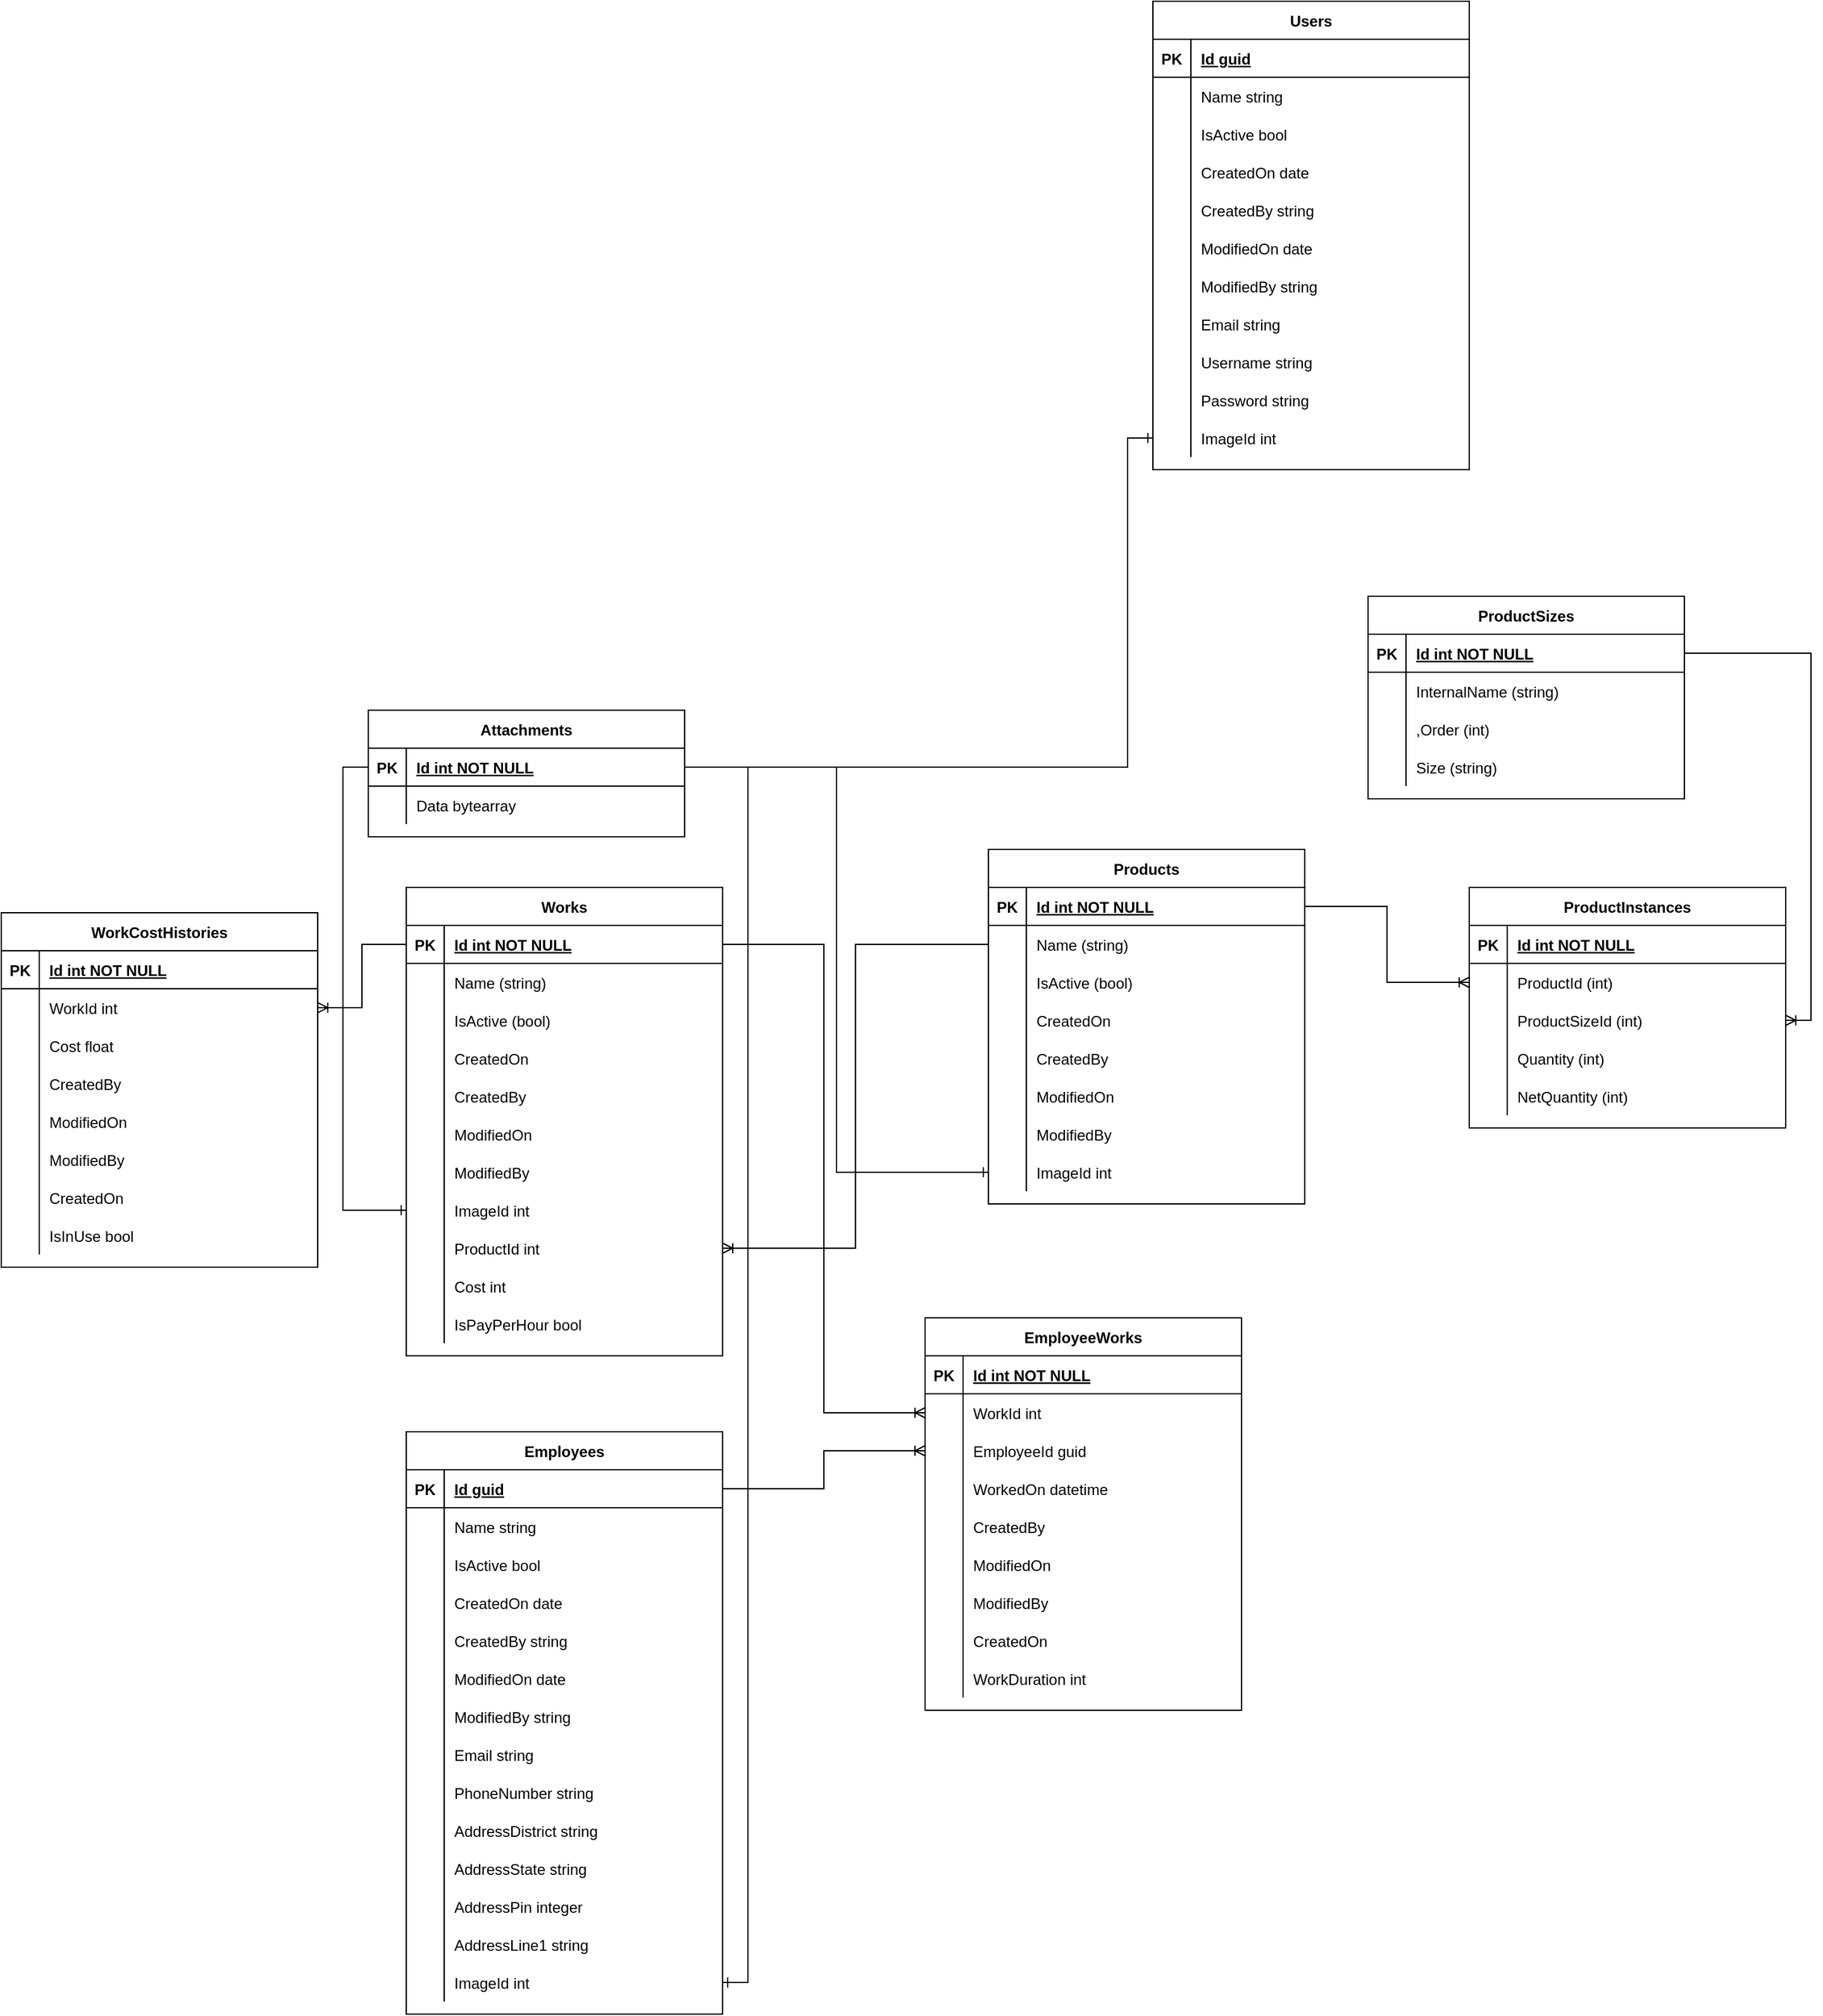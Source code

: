 <mxfile version="20.2.3" type="device"><diagram id="R2lEEEUBdFMjLlhIrx00" name="Page-1"><mxGraphModel dx="1871" dy="1672" grid="1" gridSize="10" guides="1" tooltips="1" connect="1" arrows="1" fold="1" page="1" pageScale="1" pageWidth="850" pageHeight="1100" math="0" shadow="0" extFonts="Permanent Marker^https://fonts.googleapis.com/css?family=Permanent+Marker"><root><mxCell id="0"/><mxCell id="1" parent="0"/><mxCell id="C-vyLk0tnHw3VtMMgP7b-23" value="Products" style="shape=table;startSize=30;container=1;collapsible=1;childLayout=tableLayout;fixedRows=1;rowLines=0;fontStyle=1;align=center;resizeLast=1;" parent="1" vertex="1"><mxGeometry x="100" y="220" width="250" height="280" as="geometry"/></mxCell><mxCell id="C-vyLk0tnHw3VtMMgP7b-24" value="" style="shape=partialRectangle;collapsible=0;dropTarget=0;pointerEvents=0;fillColor=none;points=[[0,0.5],[1,0.5]];portConstraint=eastwest;top=0;left=0;right=0;bottom=1;" parent="C-vyLk0tnHw3VtMMgP7b-23" vertex="1"><mxGeometry y="30" width="250" height="30" as="geometry"/></mxCell><mxCell id="C-vyLk0tnHw3VtMMgP7b-25" value="PK" style="shape=partialRectangle;overflow=hidden;connectable=0;fillColor=none;top=0;left=0;bottom=0;right=0;fontStyle=1;" parent="C-vyLk0tnHw3VtMMgP7b-24" vertex="1"><mxGeometry width="30" height="30" as="geometry"><mxRectangle width="30" height="30" as="alternateBounds"/></mxGeometry></mxCell><mxCell id="C-vyLk0tnHw3VtMMgP7b-26" value="Id int NOT NULL " style="shape=partialRectangle;overflow=hidden;connectable=0;fillColor=none;top=0;left=0;bottom=0;right=0;align=left;spacingLeft=6;fontStyle=5;" parent="C-vyLk0tnHw3VtMMgP7b-24" vertex="1"><mxGeometry x="30" width="220" height="30" as="geometry"><mxRectangle width="220" height="30" as="alternateBounds"/></mxGeometry></mxCell><mxCell id="C-vyLk0tnHw3VtMMgP7b-27" value="" style="shape=partialRectangle;collapsible=0;dropTarget=0;pointerEvents=0;fillColor=none;points=[[0,0.5],[1,0.5]];portConstraint=eastwest;top=0;left=0;right=0;bottom=0;" parent="C-vyLk0tnHw3VtMMgP7b-23" vertex="1"><mxGeometry y="60" width="250" height="30" as="geometry"/></mxCell><mxCell id="C-vyLk0tnHw3VtMMgP7b-28" value="" style="shape=partialRectangle;overflow=hidden;connectable=0;fillColor=none;top=0;left=0;bottom=0;right=0;" parent="C-vyLk0tnHw3VtMMgP7b-27" vertex="1"><mxGeometry width="30" height="30" as="geometry"><mxRectangle width="30" height="30" as="alternateBounds"/></mxGeometry></mxCell><mxCell id="C-vyLk0tnHw3VtMMgP7b-29" value="Name (string)" style="shape=partialRectangle;overflow=hidden;connectable=0;fillColor=none;top=0;left=0;bottom=0;right=0;align=left;spacingLeft=6;" parent="C-vyLk0tnHw3VtMMgP7b-27" vertex="1"><mxGeometry x="30" width="220" height="30" as="geometry"><mxRectangle width="220" height="30" as="alternateBounds"/></mxGeometry></mxCell><mxCell id="bP20m4HokvA10Letv90w-4" value="" style="shape=partialRectangle;collapsible=0;dropTarget=0;pointerEvents=0;fillColor=none;points=[[0,0.5],[1,0.5]];portConstraint=eastwest;top=0;left=0;right=0;bottom=0;" parent="C-vyLk0tnHw3VtMMgP7b-23" vertex="1"><mxGeometry y="90" width="250" height="30" as="geometry"/></mxCell><mxCell id="bP20m4HokvA10Letv90w-5" value="" style="shape=partialRectangle;overflow=hidden;connectable=0;fillColor=none;top=0;left=0;bottom=0;right=0;" parent="bP20m4HokvA10Letv90w-4" vertex="1"><mxGeometry width="30" height="30" as="geometry"><mxRectangle width="30" height="30" as="alternateBounds"/></mxGeometry></mxCell><mxCell id="bP20m4HokvA10Letv90w-6" value="IsActive (bool)" style="shape=partialRectangle;overflow=hidden;connectable=0;fillColor=none;top=0;left=0;bottom=0;right=0;align=left;spacingLeft=6;" parent="bP20m4HokvA10Letv90w-4" vertex="1"><mxGeometry x="30" width="220" height="30" as="geometry"><mxRectangle width="220" height="30" as="alternateBounds"/></mxGeometry></mxCell><mxCell id="bP20m4HokvA10Letv90w-7" value="" style="shape=partialRectangle;collapsible=0;dropTarget=0;pointerEvents=0;fillColor=none;points=[[0,0.5],[1,0.5]];portConstraint=eastwest;top=0;left=0;right=0;bottom=0;" parent="C-vyLk0tnHw3VtMMgP7b-23" vertex="1"><mxGeometry y="120" width="250" height="30" as="geometry"/></mxCell><mxCell id="bP20m4HokvA10Letv90w-8" value="" style="shape=partialRectangle;overflow=hidden;connectable=0;fillColor=none;top=0;left=0;bottom=0;right=0;" parent="bP20m4HokvA10Letv90w-7" vertex="1"><mxGeometry width="30" height="30" as="geometry"><mxRectangle width="30" height="30" as="alternateBounds"/></mxGeometry></mxCell><mxCell id="bP20m4HokvA10Letv90w-9" value="CreatedOn" style="shape=partialRectangle;overflow=hidden;connectable=0;fillColor=none;top=0;left=0;bottom=0;right=0;align=left;spacingLeft=6;" parent="bP20m4HokvA10Letv90w-7" vertex="1"><mxGeometry x="30" width="220" height="30" as="geometry"><mxRectangle width="220" height="30" as="alternateBounds"/></mxGeometry></mxCell><mxCell id="bP20m4HokvA10Letv90w-10" value="" style="shape=partialRectangle;collapsible=0;dropTarget=0;pointerEvents=0;fillColor=none;points=[[0,0.5],[1,0.5]];portConstraint=eastwest;top=0;left=0;right=0;bottom=0;" parent="C-vyLk0tnHw3VtMMgP7b-23" vertex="1"><mxGeometry y="150" width="250" height="30" as="geometry"/></mxCell><mxCell id="bP20m4HokvA10Letv90w-11" value="" style="shape=partialRectangle;overflow=hidden;connectable=0;fillColor=none;top=0;left=0;bottom=0;right=0;" parent="bP20m4HokvA10Letv90w-10" vertex="1"><mxGeometry width="30" height="30" as="geometry"><mxRectangle width="30" height="30" as="alternateBounds"/></mxGeometry></mxCell><mxCell id="bP20m4HokvA10Letv90w-12" value="CreatedBy" style="shape=partialRectangle;overflow=hidden;connectable=0;fillColor=none;top=0;left=0;bottom=0;right=0;align=left;spacingLeft=6;" parent="bP20m4HokvA10Letv90w-10" vertex="1"><mxGeometry x="30" width="220" height="30" as="geometry"><mxRectangle width="220" height="30" as="alternateBounds"/></mxGeometry></mxCell><mxCell id="bP20m4HokvA10Letv90w-13" value="" style="shape=partialRectangle;collapsible=0;dropTarget=0;pointerEvents=0;fillColor=none;points=[[0,0.5],[1,0.5]];portConstraint=eastwest;top=0;left=0;right=0;bottom=0;" parent="C-vyLk0tnHw3VtMMgP7b-23" vertex="1"><mxGeometry y="180" width="250" height="30" as="geometry"/></mxCell><mxCell id="bP20m4HokvA10Letv90w-14" value="" style="shape=partialRectangle;overflow=hidden;connectable=0;fillColor=none;top=0;left=0;bottom=0;right=0;" parent="bP20m4HokvA10Letv90w-13" vertex="1"><mxGeometry width="30" height="30" as="geometry"><mxRectangle width="30" height="30" as="alternateBounds"/></mxGeometry></mxCell><mxCell id="bP20m4HokvA10Letv90w-15" value="ModifiedOn" style="shape=partialRectangle;overflow=hidden;connectable=0;fillColor=none;top=0;left=0;bottom=0;right=0;align=left;spacingLeft=6;" parent="bP20m4HokvA10Letv90w-13" vertex="1"><mxGeometry x="30" width="220" height="30" as="geometry"><mxRectangle width="220" height="30" as="alternateBounds"/></mxGeometry></mxCell><mxCell id="bP20m4HokvA10Letv90w-16" value="" style="shape=partialRectangle;collapsible=0;dropTarget=0;pointerEvents=0;fillColor=none;points=[[0,0.5],[1,0.5]];portConstraint=eastwest;top=0;left=0;right=0;bottom=0;" parent="C-vyLk0tnHw3VtMMgP7b-23" vertex="1"><mxGeometry y="210" width="250" height="30" as="geometry"/></mxCell><mxCell id="bP20m4HokvA10Letv90w-17" value="" style="shape=partialRectangle;overflow=hidden;connectable=0;fillColor=none;top=0;left=0;bottom=0;right=0;" parent="bP20m4HokvA10Letv90w-16" vertex="1"><mxGeometry width="30" height="30" as="geometry"><mxRectangle width="30" height="30" as="alternateBounds"/></mxGeometry></mxCell><mxCell id="bP20m4HokvA10Letv90w-18" value="ModifiedBy" style="shape=partialRectangle;overflow=hidden;connectable=0;fillColor=none;top=0;left=0;bottom=0;right=0;align=left;spacingLeft=6;" parent="bP20m4HokvA10Letv90w-16" vertex="1"><mxGeometry x="30" width="220" height="30" as="geometry"><mxRectangle width="220" height="30" as="alternateBounds"/></mxGeometry></mxCell><mxCell id="bP20m4HokvA10Letv90w-152" value="" style="shape=partialRectangle;collapsible=0;dropTarget=0;pointerEvents=0;fillColor=none;points=[[0,0.5],[1,0.5]];portConstraint=eastwest;top=0;left=0;right=0;bottom=0;" parent="C-vyLk0tnHw3VtMMgP7b-23" vertex="1"><mxGeometry y="240" width="250" height="30" as="geometry"/></mxCell><mxCell id="bP20m4HokvA10Letv90w-153" value="" style="shape=partialRectangle;overflow=hidden;connectable=0;fillColor=none;top=0;left=0;bottom=0;right=0;" parent="bP20m4HokvA10Letv90w-152" vertex="1"><mxGeometry width="30" height="30" as="geometry"><mxRectangle width="30" height="30" as="alternateBounds"/></mxGeometry></mxCell><mxCell id="bP20m4HokvA10Letv90w-154" value="ImageId int" style="shape=partialRectangle;overflow=hidden;connectable=0;fillColor=none;top=0;left=0;bottom=0;right=0;align=left;spacingLeft=6;" parent="bP20m4HokvA10Letv90w-152" vertex="1"><mxGeometry x="30" width="220" height="30" as="geometry"><mxRectangle width="220" height="30" as="alternateBounds"/></mxGeometry></mxCell><mxCell id="bP20m4HokvA10Letv90w-19" value="Users" style="shape=table;startSize=30;container=1;collapsible=1;childLayout=tableLayout;fixedRows=1;rowLines=0;fontStyle=1;align=center;resizeLast=1;" parent="1" vertex="1"><mxGeometry x="230" y="-450" width="250" height="370" as="geometry"/></mxCell><mxCell id="bP20m4HokvA10Letv90w-20" value="" style="shape=partialRectangle;collapsible=0;dropTarget=0;pointerEvents=0;fillColor=none;points=[[0,0.5],[1,0.5]];portConstraint=eastwest;top=0;left=0;right=0;bottom=1;" parent="bP20m4HokvA10Letv90w-19" vertex="1"><mxGeometry y="30" width="250" height="30" as="geometry"/></mxCell><mxCell id="bP20m4HokvA10Letv90w-21" value="PK" style="shape=partialRectangle;overflow=hidden;connectable=0;fillColor=none;top=0;left=0;bottom=0;right=0;fontStyle=1;" parent="bP20m4HokvA10Letv90w-20" vertex="1"><mxGeometry width="30" height="30" as="geometry"><mxRectangle width="30" height="30" as="alternateBounds"/></mxGeometry></mxCell><mxCell id="bP20m4HokvA10Letv90w-22" value="Id guid" style="shape=partialRectangle;overflow=hidden;connectable=0;fillColor=none;top=0;left=0;bottom=0;right=0;align=left;spacingLeft=6;fontStyle=5;" parent="bP20m4HokvA10Letv90w-20" vertex="1"><mxGeometry x="30" width="220" height="30" as="geometry"><mxRectangle width="220" height="30" as="alternateBounds"/></mxGeometry></mxCell><mxCell id="bP20m4HokvA10Letv90w-23" value="" style="shape=partialRectangle;collapsible=0;dropTarget=0;pointerEvents=0;fillColor=none;points=[[0,0.5],[1,0.5]];portConstraint=eastwest;top=0;left=0;right=0;bottom=0;" parent="bP20m4HokvA10Letv90w-19" vertex="1"><mxGeometry y="60" width="250" height="30" as="geometry"/></mxCell><mxCell id="bP20m4HokvA10Letv90w-24" value="" style="shape=partialRectangle;overflow=hidden;connectable=0;fillColor=none;top=0;left=0;bottom=0;right=0;" parent="bP20m4HokvA10Letv90w-23" vertex="1"><mxGeometry width="30" height="30" as="geometry"><mxRectangle width="30" height="30" as="alternateBounds"/></mxGeometry></mxCell><mxCell id="bP20m4HokvA10Letv90w-25" value="Name string" style="shape=partialRectangle;overflow=hidden;connectable=0;fillColor=none;top=0;left=0;bottom=0;right=0;align=left;spacingLeft=6;" parent="bP20m4HokvA10Letv90w-23" vertex="1"><mxGeometry x="30" width="220" height="30" as="geometry"><mxRectangle width="220" height="30" as="alternateBounds"/></mxGeometry></mxCell><mxCell id="bP20m4HokvA10Letv90w-26" value="" style="shape=partialRectangle;collapsible=0;dropTarget=0;pointerEvents=0;fillColor=none;points=[[0,0.5],[1,0.5]];portConstraint=eastwest;top=0;left=0;right=0;bottom=0;" parent="bP20m4HokvA10Letv90w-19" vertex="1"><mxGeometry y="90" width="250" height="30" as="geometry"/></mxCell><mxCell id="bP20m4HokvA10Letv90w-27" value="" style="shape=partialRectangle;overflow=hidden;connectable=0;fillColor=none;top=0;left=0;bottom=0;right=0;" parent="bP20m4HokvA10Letv90w-26" vertex="1"><mxGeometry width="30" height="30" as="geometry"><mxRectangle width="30" height="30" as="alternateBounds"/></mxGeometry></mxCell><mxCell id="bP20m4HokvA10Letv90w-28" value="IsActive bool" style="shape=partialRectangle;overflow=hidden;connectable=0;fillColor=none;top=0;left=0;bottom=0;right=0;align=left;spacingLeft=6;" parent="bP20m4HokvA10Letv90w-26" vertex="1"><mxGeometry x="30" width="220" height="30" as="geometry"><mxRectangle width="220" height="30" as="alternateBounds"/></mxGeometry></mxCell><mxCell id="bP20m4HokvA10Letv90w-29" value="" style="shape=partialRectangle;collapsible=0;dropTarget=0;pointerEvents=0;fillColor=none;points=[[0,0.5],[1,0.5]];portConstraint=eastwest;top=0;left=0;right=0;bottom=0;" parent="bP20m4HokvA10Letv90w-19" vertex="1"><mxGeometry y="120" width="250" height="30" as="geometry"/></mxCell><mxCell id="bP20m4HokvA10Letv90w-30" value="" style="shape=partialRectangle;overflow=hidden;connectable=0;fillColor=none;top=0;left=0;bottom=0;right=0;" parent="bP20m4HokvA10Letv90w-29" vertex="1"><mxGeometry width="30" height="30" as="geometry"><mxRectangle width="30" height="30" as="alternateBounds"/></mxGeometry></mxCell><mxCell id="bP20m4HokvA10Letv90w-31" value="CreatedOn date" style="shape=partialRectangle;overflow=hidden;connectable=0;fillColor=none;top=0;left=0;bottom=0;right=0;align=left;spacingLeft=6;" parent="bP20m4HokvA10Letv90w-29" vertex="1"><mxGeometry x="30" width="220" height="30" as="geometry"><mxRectangle width="220" height="30" as="alternateBounds"/></mxGeometry></mxCell><mxCell id="bP20m4HokvA10Letv90w-32" value="" style="shape=partialRectangle;collapsible=0;dropTarget=0;pointerEvents=0;fillColor=none;points=[[0,0.5],[1,0.5]];portConstraint=eastwest;top=0;left=0;right=0;bottom=0;" parent="bP20m4HokvA10Letv90w-19" vertex="1"><mxGeometry y="150" width="250" height="30" as="geometry"/></mxCell><mxCell id="bP20m4HokvA10Letv90w-33" value="" style="shape=partialRectangle;overflow=hidden;connectable=0;fillColor=none;top=0;left=0;bottom=0;right=0;" parent="bP20m4HokvA10Letv90w-32" vertex="1"><mxGeometry width="30" height="30" as="geometry"><mxRectangle width="30" height="30" as="alternateBounds"/></mxGeometry></mxCell><mxCell id="bP20m4HokvA10Letv90w-34" value="CreatedBy string" style="shape=partialRectangle;overflow=hidden;connectable=0;fillColor=none;top=0;left=0;bottom=0;right=0;align=left;spacingLeft=6;" parent="bP20m4HokvA10Letv90w-32" vertex="1"><mxGeometry x="30" width="220" height="30" as="geometry"><mxRectangle width="220" height="30" as="alternateBounds"/></mxGeometry></mxCell><mxCell id="bP20m4HokvA10Letv90w-35" value="" style="shape=partialRectangle;collapsible=0;dropTarget=0;pointerEvents=0;fillColor=none;points=[[0,0.5],[1,0.5]];portConstraint=eastwest;top=0;left=0;right=0;bottom=0;" parent="bP20m4HokvA10Letv90w-19" vertex="1"><mxGeometry y="180" width="250" height="30" as="geometry"/></mxCell><mxCell id="bP20m4HokvA10Letv90w-36" value="" style="shape=partialRectangle;overflow=hidden;connectable=0;fillColor=none;top=0;left=0;bottom=0;right=0;" parent="bP20m4HokvA10Letv90w-35" vertex="1"><mxGeometry width="30" height="30" as="geometry"><mxRectangle width="30" height="30" as="alternateBounds"/></mxGeometry></mxCell><mxCell id="bP20m4HokvA10Letv90w-37" value="ModifiedOn date" style="shape=partialRectangle;overflow=hidden;connectable=0;fillColor=none;top=0;left=0;bottom=0;right=0;align=left;spacingLeft=6;" parent="bP20m4HokvA10Letv90w-35" vertex="1"><mxGeometry x="30" width="220" height="30" as="geometry"><mxRectangle width="220" height="30" as="alternateBounds"/></mxGeometry></mxCell><mxCell id="bP20m4HokvA10Letv90w-38" value="" style="shape=partialRectangle;collapsible=0;dropTarget=0;pointerEvents=0;fillColor=none;points=[[0,0.5],[1,0.5]];portConstraint=eastwest;top=0;left=0;right=0;bottom=0;" parent="bP20m4HokvA10Letv90w-19" vertex="1"><mxGeometry y="210" width="250" height="30" as="geometry"/></mxCell><mxCell id="bP20m4HokvA10Letv90w-39" value="" style="shape=partialRectangle;overflow=hidden;connectable=0;fillColor=none;top=0;left=0;bottom=0;right=0;" parent="bP20m4HokvA10Letv90w-38" vertex="1"><mxGeometry width="30" height="30" as="geometry"><mxRectangle width="30" height="30" as="alternateBounds"/></mxGeometry></mxCell><mxCell id="bP20m4HokvA10Letv90w-40" value="ModifiedBy string" style="shape=partialRectangle;overflow=hidden;connectable=0;fillColor=none;top=0;left=0;bottom=0;right=0;align=left;spacingLeft=6;" parent="bP20m4HokvA10Letv90w-38" vertex="1"><mxGeometry x="30" width="220" height="30" as="geometry"><mxRectangle width="220" height="30" as="alternateBounds"/></mxGeometry></mxCell><mxCell id="bP20m4HokvA10Letv90w-41" value="" style="shape=partialRectangle;collapsible=0;dropTarget=0;pointerEvents=0;fillColor=none;points=[[0,0.5],[1,0.5]];portConstraint=eastwest;top=0;left=0;right=0;bottom=0;" parent="bP20m4HokvA10Letv90w-19" vertex="1"><mxGeometry y="240" width="250" height="30" as="geometry"/></mxCell><mxCell id="bP20m4HokvA10Letv90w-42" value="" style="shape=partialRectangle;overflow=hidden;connectable=0;fillColor=none;top=0;left=0;bottom=0;right=0;" parent="bP20m4HokvA10Letv90w-41" vertex="1"><mxGeometry width="30" height="30" as="geometry"><mxRectangle width="30" height="30" as="alternateBounds"/></mxGeometry></mxCell><mxCell id="bP20m4HokvA10Letv90w-43" value="Email string" style="shape=partialRectangle;overflow=hidden;connectable=0;fillColor=none;top=0;left=0;bottom=0;right=0;align=left;spacingLeft=6;" parent="bP20m4HokvA10Letv90w-41" vertex="1"><mxGeometry x="30" width="220" height="30" as="geometry"><mxRectangle width="220" height="30" as="alternateBounds"/></mxGeometry></mxCell><mxCell id="bP20m4HokvA10Letv90w-44" value="" style="shape=partialRectangle;collapsible=0;dropTarget=0;pointerEvents=0;fillColor=none;points=[[0,0.5],[1,0.5]];portConstraint=eastwest;top=0;left=0;right=0;bottom=0;" parent="bP20m4HokvA10Letv90w-19" vertex="1"><mxGeometry y="270" width="250" height="30" as="geometry"/></mxCell><mxCell id="bP20m4HokvA10Letv90w-45" value="" style="shape=partialRectangle;overflow=hidden;connectable=0;fillColor=none;top=0;left=0;bottom=0;right=0;" parent="bP20m4HokvA10Letv90w-44" vertex="1"><mxGeometry width="30" height="30" as="geometry"><mxRectangle width="30" height="30" as="alternateBounds"/></mxGeometry></mxCell><mxCell id="bP20m4HokvA10Letv90w-46" value="Username string" style="shape=partialRectangle;overflow=hidden;connectable=0;fillColor=none;top=0;left=0;bottom=0;right=0;align=left;spacingLeft=6;" parent="bP20m4HokvA10Letv90w-44" vertex="1"><mxGeometry x="30" width="220" height="30" as="geometry"><mxRectangle width="220" height="30" as="alternateBounds"/></mxGeometry></mxCell><mxCell id="bP20m4HokvA10Letv90w-47" value="" style="shape=partialRectangle;collapsible=0;dropTarget=0;pointerEvents=0;fillColor=none;points=[[0,0.5],[1,0.5]];portConstraint=eastwest;top=0;left=0;right=0;bottom=0;" parent="bP20m4HokvA10Letv90w-19" vertex="1"><mxGeometry y="300" width="250" height="30" as="geometry"/></mxCell><mxCell id="bP20m4HokvA10Letv90w-48" value="" style="shape=partialRectangle;overflow=hidden;connectable=0;fillColor=none;top=0;left=0;bottom=0;right=0;" parent="bP20m4HokvA10Letv90w-47" vertex="1"><mxGeometry width="30" height="30" as="geometry"><mxRectangle width="30" height="30" as="alternateBounds"/></mxGeometry></mxCell><mxCell id="bP20m4HokvA10Letv90w-49" value="Password string" style="shape=partialRectangle;overflow=hidden;connectable=0;fillColor=none;top=0;left=0;bottom=0;right=0;align=left;spacingLeft=6;" parent="bP20m4HokvA10Letv90w-47" vertex="1"><mxGeometry x="30" width="220" height="30" as="geometry"><mxRectangle width="220" height="30" as="alternateBounds"/></mxGeometry></mxCell><mxCell id="bP20m4HokvA10Letv90w-160" value="" style="shape=partialRectangle;collapsible=0;dropTarget=0;pointerEvents=0;fillColor=none;points=[[0,0.5],[1,0.5]];portConstraint=eastwest;top=0;left=0;right=0;bottom=0;" parent="bP20m4HokvA10Letv90w-19" vertex="1"><mxGeometry y="330" width="250" height="30" as="geometry"/></mxCell><mxCell id="bP20m4HokvA10Letv90w-161" value="" style="shape=partialRectangle;overflow=hidden;connectable=0;fillColor=none;top=0;left=0;bottom=0;right=0;" parent="bP20m4HokvA10Letv90w-160" vertex="1"><mxGeometry width="30" height="30" as="geometry"><mxRectangle width="30" height="30" as="alternateBounds"/></mxGeometry></mxCell><mxCell id="bP20m4HokvA10Letv90w-162" value="ImageId int" style="shape=partialRectangle;overflow=hidden;connectable=0;fillColor=none;top=0;left=0;bottom=0;right=0;align=left;spacingLeft=6;" parent="bP20m4HokvA10Letv90w-160" vertex="1"><mxGeometry x="30" width="220" height="30" as="geometry"><mxRectangle width="220" height="30" as="alternateBounds"/></mxGeometry></mxCell><mxCell id="bP20m4HokvA10Letv90w-50" value="Employees" style="shape=table;startSize=30;container=1;collapsible=1;childLayout=tableLayout;fixedRows=1;rowLines=0;fontStyle=1;align=center;resizeLast=1;" parent="1" vertex="1"><mxGeometry x="-360" y="680" width="250" height="460" as="geometry"/></mxCell><mxCell id="bP20m4HokvA10Letv90w-51" value="" style="shape=partialRectangle;collapsible=0;dropTarget=0;pointerEvents=0;fillColor=none;points=[[0,0.5],[1,0.5]];portConstraint=eastwest;top=0;left=0;right=0;bottom=1;" parent="bP20m4HokvA10Letv90w-50" vertex="1"><mxGeometry y="30" width="250" height="30" as="geometry"/></mxCell><mxCell id="bP20m4HokvA10Letv90w-52" value="PK" style="shape=partialRectangle;overflow=hidden;connectable=0;fillColor=none;top=0;left=0;bottom=0;right=0;fontStyle=1;" parent="bP20m4HokvA10Letv90w-51" vertex="1"><mxGeometry width="30" height="30" as="geometry"><mxRectangle width="30" height="30" as="alternateBounds"/></mxGeometry></mxCell><mxCell id="bP20m4HokvA10Letv90w-53" value="Id guid" style="shape=partialRectangle;overflow=hidden;connectable=0;fillColor=none;top=0;left=0;bottom=0;right=0;align=left;spacingLeft=6;fontStyle=5;" parent="bP20m4HokvA10Letv90w-51" vertex="1"><mxGeometry x="30" width="220" height="30" as="geometry"><mxRectangle width="220" height="30" as="alternateBounds"/></mxGeometry></mxCell><mxCell id="bP20m4HokvA10Letv90w-54" value="" style="shape=partialRectangle;collapsible=0;dropTarget=0;pointerEvents=0;fillColor=none;points=[[0,0.5],[1,0.5]];portConstraint=eastwest;top=0;left=0;right=0;bottom=0;" parent="bP20m4HokvA10Letv90w-50" vertex="1"><mxGeometry y="60" width="250" height="30" as="geometry"/></mxCell><mxCell id="bP20m4HokvA10Letv90w-55" value="" style="shape=partialRectangle;overflow=hidden;connectable=0;fillColor=none;top=0;left=0;bottom=0;right=0;" parent="bP20m4HokvA10Letv90w-54" vertex="1"><mxGeometry width="30" height="30" as="geometry"><mxRectangle width="30" height="30" as="alternateBounds"/></mxGeometry></mxCell><mxCell id="bP20m4HokvA10Letv90w-56" value="Name string" style="shape=partialRectangle;overflow=hidden;connectable=0;fillColor=none;top=0;left=0;bottom=0;right=0;align=left;spacingLeft=6;" parent="bP20m4HokvA10Letv90w-54" vertex="1"><mxGeometry x="30" width="220" height="30" as="geometry"><mxRectangle width="220" height="30" as="alternateBounds"/></mxGeometry></mxCell><mxCell id="bP20m4HokvA10Letv90w-57" value="" style="shape=partialRectangle;collapsible=0;dropTarget=0;pointerEvents=0;fillColor=none;points=[[0,0.5],[1,0.5]];portConstraint=eastwest;top=0;left=0;right=0;bottom=0;" parent="bP20m4HokvA10Letv90w-50" vertex="1"><mxGeometry y="90" width="250" height="30" as="geometry"/></mxCell><mxCell id="bP20m4HokvA10Letv90w-58" value="" style="shape=partialRectangle;overflow=hidden;connectable=0;fillColor=none;top=0;left=0;bottom=0;right=0;" parent="bP20m4HokvA10Letv90w-57" vertex="1"><mxGeometry width="30" height="30" as="geometry"><mxRectangle width="30" height="30" as="alternateBounds"/></mxGeometry></mxCell><mxCell id="bP20m4HokvA10Letv90w-59" value="IsActive bool" style="shape=partialRectangle;overflow=hidden;connectable=0;fillColor=none;top=0;left=0;bottom=0;right=0;align=left;spacingLeft=6;" parent="bP20m4HokvA10Letv90w-57" vertex="1"><mxGeometry x="30" width="220" height="30" as="geometry"><mxRectangle width="220" height="30" as="alternateBounds"/></mxGeometry></mxCell><mxCell id="bP20m4HokvA10Letv90w-60" value="" style="shape=partialRectangle;collapsible=0;dropTarget=0;pointerEvents=0;fillColor=none;points=[[0,0.5],[1,0.5]];portConstraint=eastwest;top=0;left=0;right=0;bottom=0;" parent="bP20m4HokvA10Letv90w-50" vertex="1"><mxGeometry y="120" width="250" height="30" as="geometry"/></mxCell><mxCell id="bP20m4HokvA10Letv90w-61" value="" style="shape=partialRectangle;overflow=hidden;connectable=0;fillColor=none;top=0;left=0;bottom=0;right=0;" parent="bP20m4HokvA10Letv90w-60" vertex="1"><mxGeometry width="30" height="30" as="geometry"><mxRectangle width="30" height="30" as="alternateBounds"/></mxGeometry></mxCell><mxCell id="bP20m4HokvA10Letv90w-62" value="CreatedOn date" style="shape=partialRectangle;overflow=hidden;connectable=0;fillColor=none;top=0;left=0;bottom=0;right=0;align=left;spacingLeft=6;" parent="bP20m4HokvA10Letv90w-60" vertex="1"><mxGeometry x="30" width="220" height="30" as="geometry"><mxRectangle width="220" height="30" as="alternateBounds"/></mxGeometry></mxCell><mxCell id="bP20m4HokvA10Letv90w-63" value="" style="shape=partialRectangle;collapsible=0;dropTarget=0;pointerEvents=0;fillColor=none;points=[[0,0.5],[1,0.5]];portConstraint=eastwest;top=0;left=0;right=0;bottom=0;" parent="bP20m4HokvA10Letv90w-50" vertex="1"><mxGeometry y="150" width="250" height="30" as="geometry"/></mxCell><mxCell id="bP20m4HokvA10Letv90w-64" value="" style="shape=partialRectangle;overflow=hidden;connectable=0;fillColor=none;top=0;left=0;bottom=0;right=0;" parent="bP20m4HokvA10Letv90w-63" vertex="1"><mxGeometry width="30" height="30" as="geometry"><mxRectangle width="30" height="30" as="alternateBounds"/></mxGeometry></mxCell><mxCell id="bP20m4HokvA10Letv90w-65" value="CreatedBy string" style="shape=partialRectangle;overflow=hidden;connectable=0;fillColor=none;top=0;left=0;bottom=0;right=0;align=left;spacingLeft=6;" parent="bP20m4HokvA10Letv90w-63" vertex="1"><mxGeometry x="30" width="220" height="30" as="geometry"><mxRectangle width="220" height="30" as="alternateBounds"/></mxGeometry></mxCell><mxCell id="bP20m4HokvA10Letv90w-66" value="" style="shape=partialRectangle;collapsible=0;dropTarget=0;pointerEvents=0;fillColor=none;points=[[0,0.5],[1,0.5]];portConstraint=eastwest;top=0;left=0;right=0;bottom=0;" parent="bP20m4HokvA10Letv90w-50" vertex="1"><mxGeometry y="180" width="250" height="30" as="geometry"/></mxCell><mxCell id="bP20m4HokvA10Letv90w-67" value="" style="shape=partialRectangle;overflow=hidden;connectable=0;fillColor=none;top=0;left=0;bottom=0;right=0;" parent="bP20m4HokvA10Letv90w-66" vertex="1"><mxGeometry width="30" height="30" as="geometry"><mxRectangle width="30" height="30" as="alternateBounds"/></mxGeometry></mxCell><mxCell id="bP20m4HokvA10Letv90w-68" value="ModifiedOn date" style="shape=partialRectangle;overflow=hidden;connectable=0;fillColor=none;top=0;left=0;bottom=0;right=0;align=left;spacingLeft=6;" parent="bP20m4HokvA10Letv90w-66" vertex="1"><mxGeometry x="30" width="220" height="30" as="geometry"><mxRectangle width="220" height="30" as="alternateBounds"/></mxGeometry></mxCell><mxCell id="bP20m4HokvA10Letv90w-69" value="" style="shape=partialRectangle;collapsible=0;dropTarget=0;pointerEvents=0;fillColor=none;points=[[0,0.5],[1,0.5]];portConstraint=eastwest;top=0;left=0;right=0;bottom=0;" parent="bP20m4HokvA10Letv90w-50" vertex="1"><mxGeometry y="210" width="250" height="30" as="geometry"/></mxCell><mxCell id="bP20m4HokvA10Letv90w-70" value="" style="shape=partialRectangle;overflow=hidden;connectable=0;fillColor=none;top=0;left=0;bottom=0;right=0;" parent="bP20m4HokvA10Letv90w-69" vertex="1"><mxGeometry width="30" height="30" as="geometry"><mxRectangle width="30" height="30" as="alternateBounds"/></mxGeometry></mxCell><mxCell id="bP20m4HokvA10Letv90w-71" value="ModifiedBy string" style="shape=partialRectangle;overflow=hidden;connectable=0;fillColor=none;top=0;left=0;bottom=0;right=0;align=left;spacingLeft=6;" parent="bP20m4HokvA10Letv90w-69" vertex="1"><mxGeometry x="30" width="220" height="30" as="geometry"><mxRectangle width="220" height="30" as="alternateBounds"/></mxGeometry></mxCell><mxCell id="bP20m4HokvA10Letv90w-72" value="" style="shape=partialRectangle;collapsible=0;dropTarget=0;pointerEvents=0;fillColor=none;points=[[0,0.5],[1,0.5]];portConstraint=eastwest;top=0;left=0;right=0;bottom=0;" parent="bP20m4HokvA10Letv90w-50" vertex="1"><mxGeometry y="240" width="250" height="30" as="geometry"/></mxCell><mxCell id="bP20m4HokvA10Letv90w-73" value="" style="shape=partialRectangle;overflow=hidden;connectable=0;fillColor=none;top=0;left=0;bottom=0;right=0;" parent="bP20m4HokvA10Letv90w-72" vertex="1"><mxGeometry width="30" height="30" as="geometry"><mxRectangle width="30" height="30" as="alternateBounds"/></mxGeometry></mxCell><mxCell id="bP20m4HokvA10Letv90w-74" value="Email string" style="shape=partialRectangle;overflow=hidden;connectable=0;fillColor=none;top=0;left=0;bottom=0;right=0;align=left;spacingLeft=6;" parent="bP20m4HokvA10Letv90w-72" vertex="1"><mxGeometry x="30" width="220" height="30" as="geometry"><mxRectangle width="220" height="30" as="alternateBounds"/></mxGeometry></mxCell><mxCell id="bP20m4HokvA10Letv90w-75" value="" style="shape=partialRectangle;collapsible=0;dropTarget=0;pointerEvents=0;fillColor=none;points=[[0,0.5],[1,0.5]];portConstraint=eastwest;top=0;left=0;right=0;bottom=0;" parent="bP20m4HokvA10Letv90w-50" vertex="1"><mxGeometry y="270" width="250" height="30" as="geometry"/></mxCell><mxCell id="bP20m4HokvA10Letv90w-76" value="" style="shape=partialRectangle;overflow=hidden;connectable=0;fillColor=none;top=0;left=0;bottom=0;right=0;" parent="bP20m4HokvA10Letv90w-75" vertex="1"><mxGeometry width="30" height="30" as="geometry"><mxRectangle width="30" height="30" as="alternateBounds"/></mxGeometry></mxCell><mxCell id="bP20m4HokvA10Letv90w-77" value="PhoneNumber string" style="shape=partialRectangle;overflow=hidden;connectable=0;fillColor=none;top=0;left=0;bottom=0;right=0;align=left;spacingLeft=6;" parent="bP20m4HokvA10Letv90w-75" vertex="1"><mxGeometry x="30" width="220" height="30" as="geometry"><mxRectangle width="220" height="30" as="alternateBounds"/></mxGeometry></mxCell><mxCell id="bP20m4HokvA10Letv90w-78" value="" style="shape=partialRectangle;collapsible=0;dropTarget=0;pointerEvents=0;fillColor=none;points=[[0,0.5],[1,0.5]];portConstraint=eastwest;top=0;left=0;right=0;bottom=0;" parent="bP20m4HokvA10Letv90w-50" vertex="1"><mxGeometry y="300" width="250" height="30" as="geometry"/></mxCell><mxCell id="bP20m4HokvA10Letv90w-79" value="" style="shape=partialRectangle;overflow=hidden;connectable=0;fillColor=none;top=0;left=0;bottom=0;right=0;" parent="bP20m4HokvA10Letv90w-78" vertex="1"><mxGeometry width="30" height="30" as="geometry"><mxRectangle width="30" height="30" as="alternateBounds"/></mxGeometry></mxCell><mxCell id="bP20m4HokvA10Letv90w-80" value="AddressDistrict string" style="shape=partialRectangle;overflow=hidden;connectable=0;fillColor=none;top=0;left=0;bottom=0;right=0;align=left;spacingLeft=6;" parent="bP20m4HokvA10Letv90w-78" vertex="1"><mxGeometry x="30" width="220" height="30" as="geometry"><mxRectangle width="220" height="30" as="alternateBounds"/></mxGeometry></mxCell><mxCell id="bP20m4HokvA10Letv90w-81" value="" style="shape=partialRectangle;collapsible=0;dropTarget=0;pointerEvents=0;fillColor=none;points=[[0,0.5],[1,0.5]];portConstraint=eastwest;top=0;left=0;right=0;bottom=0;" parent="bP20m4HokvA10Letv90w-50" vertex="1"><mxGeometry y="330" width="250" height="30" as="geometry"/></mxCell><mxCell id="bP20m4HokvA10Letv90w-82" value="" style="shape=partialRectangle;overflow=hidden;connectable=0;fillColor=none;top=0;left=0;bottom=0;right=0;" parent="bP20m4HokvA10Letv90w-81" vertex="1"><mxGeometry width="30" height="30" as="geometry"><mxRectangle width="30" height="30" as="alternateBounds"/></mxGeometry></mxCell><mxCell id="bP20m4HokvA10Letv90w-83" value="AddressState string" style="shape=partialRectangle;overflow=hidden;connectable=0;fillColor=none;top=0;left=0;bottom=0;right=0;align=left;spacingLeft=6;" parent="bP20m4HokvA10Letv90w-81" vertex="1"><mxGeometry x="30" width="220" height="30" as="geometry"><mxRectangle width="220" height="30" as="alternateBounds"/></mxGeometry></mxCell><mxCell id="bP20m4HokvA10Letv90w-84" value="" style="shape=partialRectangle;collapsible=0;dropTarget=0;pointerEvents=0;fillColor=none;points=[[0,0.5],[1,0.5]];portConstraint=eastwest;top=0;left=0;right=0;bottom=0;" parent="bP20m4HokvA10Letv90w-50" vertex="1"><mxGeometry y="360" width="250" height="30" as="geometry"/></mxCell><mxCell id="bP20m4HokvA10Letv90w-85" value="" style="shape=partialRectangle;overflow=hidden;connectable=0;fillColor=none;top=0;left=0;bottom=0;right=0;" parent="bP20m4HokvA10Letv90w-84" vertex="1"><mxGeometry width="30" height="30" as="geometry"><mxRectangle width="30" height="30" as="alternateBounds"/></mxGeometry></mxCell><mxCell id="bP20m4HokvA10Letv90w-86" value="AddressPin integer" style="shape=partialRectangle;overflow=hidden;connectable=0;fillColor=none;top=0;left=0;bottom=0;right=0;align=left;spacingLeft=6;" parent="bP20m4HokvA10Letv90w-84" vertex="1"><mxGeometry x="30" width="220" height="30" as="geometry"><mxRectangle width="220" height="30" as="alternateBounds"/></mxGeometry></mxCell><mxCell id="bP20m4HokvA10Letv90w-87" value="" style="shape=partialRectangle;collapsible=0;dropTarget=0;pointerEvents=0;fillColor=none;points=[[0,0.5],[1,0.5]];portConstraint=eastwest;top=0;left=0;right=0;bottom=0;" parent="bP20m4HokvA10Letv90w-50" vertex="1"><mxGeometry y="390" width="250" height="30" as="geometry"/></mxCell><mxCell id="bP20m4HokvA10Letv90w-88" value="" style="shape=partialRectangle;overflow=hidden;connectable=0;fillColor=none;top=0;left=0;bottom=0;right=0;" parent="bP20m4HokvA10Letv90w-87" vertex="1"><mxGeometry width="30" height="30" as="geometry"><mxRectangle width="30" height="30" as="alternateBounds"/></mxGeometry></mxCell><mxCell id="bP20m4HokvA10Letv90w-89" value="AddressLine1 string" style="shape=partialRectangle;overflow=hidden;connectable=0;fillColor=none;top=0;left=0;bottom=0;right=0;align=left;spacingLeft=6;" parent="bP20m4HokvA10Letv90w-87" vertex="1"><mxGeometry x="30" width="220" height="30" as="geometry"><mxRectangle width="220" height="30" as="alternateBounds"/></mxGeometry></mxCell><mxCell id="bP20m4HokvA10Letv90w-163" value="" style="shape=partialRectangle;collapsible=0;dropTarget=0;pointerEvents=0;fillColor=none;points=[[0,0.5],[1,0.5]];portConstraint=eastwest;top=0;left=0;right=0;bottom=0;" parent="bP20m4HokvA10Letv90w-50" vertex="1"><mxGeometry y="420" width="250" height="30" as="geometry"/></mxCell><mxCell id="bP20m4HokvA10Letv90w-164" value="" style="shape=partialRectangle;overflow=hidden;connectable=0;fillColor=none;top=0;left=0;bottom=0;right=0;" parent="bP20m4HokvA10Letv90w-163" vertex="1"><mxGeometry width="30" height="30" as="geometry"><mxRectangle width="30" height="30" as="alternateBounds"/></mxGeometry></mxCell><mxCell id="bP20m4HokvA10Letv90w-165" value="ImageId int" style="shape=partialRectangle;overflow=hidden;connectable=0;fillColor=none;top=0;left=0;bottom=0;right=0;align=left;spacingLeft=6;" parent="bP20m4HokvA10Letv90w-163" vertex="1"><mxGeometry x="30" width="220" height="30" as="geometry"><mxRectangle width="220" height="30" as="alternateBounds"/></mxGeometry></mxCell><mxCell id="bP20m4HokvA10Letv90w-90" value="Works" style="shape=table;startSize=30;container=1;collapsible=1;childLayout=tableLayout;fixedRows=1;rowLines=0;fontStyle=1;align=center;resizeLast=1;" parent="1" vertex="1"><mxGeometry x="-360" y="250" width="250" height="370" as="geometry"/></mxCell><mxCell id="bP20m4HokvA10Letv90w-91" value="" style="shape=partialRectangle;collapsible=0;dropTarget=0;pointerEvents=0;fillColor=none;points=[[0,0.5],[1,0.5]];portConstraint=eastwest;top=0;left=0;right=0;bottom=1;" parent="bP20m4HokvA10Letv90w-90" vertex="1"><mxGeometry y="30" width="250" height="30" as="geometry"/></mxCell><mxCell id="bP20m4HokvA10Letv90w-92" value="PK" style="shape=partialRectangle;overflow=hidden;connectable=0;fillColor=none;top=0;left=0;bottom=0;right=0;fontStyle=1;" parent="bP20m4HokvA10Letv90w-91" vertex="1"><mxGeometry width="30" height="30" as="geometry"><mxRectangle width="30" height="30" as="alternateBounds"/></mxGeometry></mxCell><mxCell id="bP20m4HokvA10Letv90w-93" value="Id int NOT NULL " style="shape=partialRectangle;overflow=hidden;connectable=0;fillColor=none;top=0;left=0;bottom=0;right=0;align=left;spacingLeft=6;fontStyle=5;" parent="bP20m4HokvA10Letv90w-91" vertex="1"><mxGeometry x="30" width="220" height="30" as="geometry"><mxRectangle width="220" height="30" as="alternateBounds"/></mxGeometry></mxCell><mxCell id="bP20m4HokvA10Letv90w-94" value="" style="shape=partialRectangle;collapsible=0;dropTarget=0;pointerEvents=0;fillColor=none;points=[[0,0.5],[1,0.5]];portConstraint=eastwest;top=0;left=0;right=0;bottom=0;" parent="bP20m4HokvA10Letv90w-90" vertex="1"><mxGeometry y="60" width="250" height="30" as="geometry"/></mxCell><mxCell id="bP20m4HokvA10Letv90w-95" value="" style="shape=partialRectangle;overflow=hidden;connectable=0;fillColor=none;top=0;left=0;bottom=0;right=0;" parent="bP20m4HokvA10Letv90w-94" vertex="1"><mxGeometry width="30" height="30" as="geometry"><mxRectangle width="30" height="30" as="alternateBounds"/></mxGeometry></mxCell><mxCell id="bP20m4HokvA10Letv90w-96" value="Name (string)" style="shape=partialRectangle;overflow=hidden;connectable=0;fillColor=none;top=0;left=0;bottom=0;right=0;align=left;spacingLeft=6;" parent="bP20m4HokvA10Letv90w-94" vertex="1"><mxGeometry x="30" width="220" height="30" as="geometry"><mxRectangle width="220" height="30" as="alternateBounds"/></mxGeometry></mxCell><mxCell id="bP20m4HokvA10Letv90w-97" value="" style="shape=partialRectangle;collapsible=0;dropTarget=0;pointerEvents=0;fillColor=none;points=[[0,0.5],[1,0.5]];portConstraint=eastwest;top=0;left=0;right=0;bottom=0;" parent="bP20m4HokvA10Letv90w-90" vertex="1"><mxGeometry y="90" width="250" height="30" as="geometry"/></mxCell><mxCell id="bP20m4HokvA10Letv90w-98" value="" style="shape=partialRectangle;overflow=hidden;connectable=0;fillColor=none;top=0;left=0;bottom=0;right=0;" parent="bP20m4HokvA10Letv90w-97" vertex="1"><mxGeometry width="30" height="30" as="geometry"><mxRectangle width="30" height="30" as="alternateBounds"/></mxGeometry></mxCell><mxCell id="bP20m4HokvA10Letv90w-99" value="IsActive (bool)" style="shape=partialRectangle;overflow=hidden;connectable=0;fillColor=none;top=0;left=0;bottom=0;right=0;align=left;spacingLeft=6;" parent="bP20m4HokvA10Letv90w-97" vertex="1"><mxGeometry x="30" width="220" height="30" as="geometry"><mxRectangle width="220" height="30" as="alternateBounds"/></mxGeometry></mxCell><mxCell id="bP20m4HokvA10Letv90w-100" value="" style="shape=partialRectangle;collapsible=0;dropTarget=0;pointerEvents=0;fillColor=none;points=[[0,0.5],[1,0.5]];portConstraint=eastwest;top=0;left=0;right=0;bottom=0;" parent="bP20m4HokvA10Letv90w-90" vertex="1"><mxGeometry y="120" width="250" height="30" as="geometry"/></mxCell><mxCell id="bP20m4HokvA10Letv90w-101" value="" style="shape=partialRectangle;overflow=hidden;connectable=0;fillColor=none;top=0;left=0;bottom=0;right=0;" parent="bP20m4HokvA10Letv90w-100" vertex="1"><mxGeometry width="30" height="30" as="geometry"><mxRectangle width="30" height="30" as="alternateBounds"/></mxGeometry></mxCell><mxCell id="bP20m4HokvA10Letv90w-102" value="CreatedOn" style="shape=partialRectangle;overflow=hidden;connectable=0;fillColor=none;top=0;left=0;bottom=0;right=0;align=left;spacingLeft=6;" parent="bP20m4HokvA10Letv90w-100" vertex="1"><mxGeometry x="30" width="220" height="30" as="geometry"><mxRectangle width="220" height="30" as="alternateBounds"/></mxGeometry></mxCell><mxCell id="bP20m4HokvA10Letv90w-103" value="" style="shape=partialRectangle;collapsible=0;dropTarget=0;pointerEvents=0;fillColor=none;points=[[0,0.5],[1,0.5]];portConstraint=eastwest;top=0;left=0;right=0;bottom=0;" parent="bP20m4HokvA10Letv90w-90" vertex="1"><mxGeometry y="150" width="250" height="30" as="geometry"/></mxCell><mxCell id="bP20m4HokvA10Letv90w-104" value="" style="shape=partialRectangle;overflow=hidden;connectable=0;fillColor=none;top=0;left=0;bottom=0;right=0;" parent="bP20m4HokvA10Letv90w-103" vertex="1"><mxGeometry width="30" height="30" as="geometry"><mxRectangle width="30" height="30" as="alternateBounds"/></mxGeometry></mxCell><mxCell id="bP20m4HokvA10Letv90w-105" value="CreatedBy" style="shape=partialRectangle;overflow=hidden;connectable=0;fillColor=none;top=0;left=0;bottom=0;right=0;align=left;spacingLeft=6;" parent="bP20m4HokvA10Letv90w-103" vertex="1"><mxGeometry x="30" width="220" height="30" as="geometry"><mxRectangle width="220" height="30" as="alternateBounds"/></mxGeometry></mxCell><mxCell id="bP20m4HokvA10Letv90w-106" value="" style="shape=partialRectangle;collapsible=0;dropTarget=0;pointerEvents=0;fillColor=none;points=[[0,0.5],[1,0.5]];portConstraint=eastwest;top=0;left=0;right=0;bottom=0;" parent="bP20m4HokvA10Letv90w-90" vertex="1"><mxGeometry y="180" width="250" height="30" as="geometry"/></mxCell><mxCell id="bP20m4HokvA10Letv90w-107" value="" style="shape=partialRectangle;overflow=hidden;connectable=0;fillColor=none;top=0;left=0;bottom=0;right=0;" parent="bP20m4HokvA10Letv90w-106" vertex="1"><mxGeometry width="30" height="30" as="geometry"><mxRectangle width="30" height="30" as="alternateBounds"/></mxGeometry></mxCell><mxCell id="bP20m4HokvA10Letv90w-108" value="ModifiedOn" style="shape=partialRectangle;overflow=hidden;connectable=0;fillColor=none;top=0;left=0;bottom=0;right=0;align=left;spacingLeft=6;" parent="bP20m4HokvA10Letv90w-106" vertex="1"><mxGeometry x="30" width="220" height="30" as="geometry"><mxRectangle width="220" height="30" as="alternateBounds"/></mxGeometry></mxCell><mxCell id="bP20m4HokvA10Letv90w-109" value="" style="shape=partialRectangle;collapsible=0;dropTarget=0;pointerEvents=0;fillColor=none;points=[[0,0.5],[1,0.5]];portConstraint=eastwest;top=0;left=0;right=0;bottom=0;" parent="bP20m4HokvA10Letv90w-90" vertex="1"><mxGeometry y="210" width="250" height="30" as="geometry"/></mxCell><mxCell id="bP20m4HokvA10Letv90w-110" value="" style="shape=partialRectangle;overflow=hidden;connectable=0;fillColor=none;top=0;left=0;bottom=0;right=0;" parent="bP20m4HokvA10Letv90w-109" vertex="1"><mxGeometry width="30" height="30" as="geometry"><mxRectangle width="30" height="30" as="alternateBounds"/></mxGeometry></mxCell><mxCell id="bP20m4HokvA10Letv90w-111" value="ModifiedBy" style="shape=partialRectangle;overflow=hidden;connectable=0;fillColor=none;top=0;left=0;bottom=0;right=0;align=left;spacingLeft=6;" parent="bP20m4HokvA10Letv90w-109" vertex="1"><mxGeometry x="30" width="220" height="30" as="geometry"><mxRectangle width="220" height="30" as="alternateBounds"/></mxGeometry></mxCell><mxCell id="bP20m4HokvA10Letv90w-115" value="" style="shape=partialRectangle;collapsible=0;dropTarget=0;pointerEvents=0;fillColor=none;points=[[0,0.5],[1,0.5]];portConstraint=eastwest;top=0;left=0;right=0;bottom=0;" parent="bP20m4HokvA10Letv90w-90" vertex="1"><mxGeometry y="240" width="250" height="30" as="geometry"/></mxCell><mxCell id="bP20m4HokvA10Letv90w-116" value="" style="shape=partialRectangle;overflow=hidden;connectable=0;fillColor=none;top=0;left=0;bottom=0;right=0;" parent="bP20m4HokvA10Letv90w-115" vertex="1"><mxGeometry width="30" height="30" as="geometry"><mxRectangle width="30" height="30" as="alternateBounds"/></mxGeometry></mxCell><mxCell id="bP20m4HokvA10Letv90w-117" value="ImageId int" style="shape=partialRectangle;overflow=hidden;connectable=0;fillColor=none;top=0;left=0;bottom=0;right=0;align=left;spacingLeft=6;" parent="bP20m4HokvA10Letv90w-115" vertex="1"><mxGeometry x="30" width="220" height="30" as="geometry"><mxRectangle width="220" height="30" as="alternateBounds"/></mxGeometry></mxCell><mxCell id="bP20m4HokvA10Letv90w-118" value="" style="shape=partialRectangle;collapsible=0;dropTarget=0;pointerEvents=0;fillColor=none;points=[[0,0.5],[1,0.5]];portConstraint=eastwest;top=0;left=0;right=0;bottom=0;" parent="bP20m4HokvA10Letv90w-90" vertex="1"><mxGeometry y="270" width="250" height="30" as="geometry"/></mxCell><mxCell id="bP20m4HokvA10Letv90w-119" value="" style="shape=partialRectangle;overflow=hidden;connectable=0;fillColor=none;top=0;left=0;bottom=0;right=0;" parent="bP20m4HokvA10Letv90w-118" vertex="1"><mxGeometry width="30" height="30" as="geometry"><mxRectangle width="30" height="30" as="alternateBounds"/></mxGeometry></mxCell><mxCell id="bP20m4HokvA10Letv90w-120" value="ProductId int" style="shape=partialRectangle;overflow=hidden;connectable=0;fillColor=none;top=0;left=0;bottom=0;right=0;align=left;spacingLeft=6;" parent="bP20m4HokvA10Letv90w-118" vertex="1"><mxGeometry x="30" width="220" height="30" as="geometry"><mxRectangle width="220" height="30" as="alternateBounds"/></mxGeometry></mxCell><mxCell id="bP20m4HokvA10Letv90w-169" value="" style="shape=partialRectangle;collapsible=0;dropTarget=0;pointerEvents=0;fillColor=none;points=[[0,0.5],[1,0.5]];portConstraint=eastwest;top=0;left=0;right=0;bottom=0;" parent="bP20m4HokvA10Letv90w-90" vertex="1"><mxGeometry y="300" width="250" height="30" as="geometry"/></mxCell><mxCell id="bP20m4HokvA10Letv90w-170" value="" style="shape=partialRectangle;overflow=hidden;connectable=0;fillColor=none;top=0;left=0;bottom=0;right=0;" parent="bP20m4HokvA10Letv90w-169" vertex="1"><mxGeometry width="30" height="30" as="geometry"><mxRectangle width="30" height="30" as="alternateBounds"/></mxGeometry></mxCell><mxCell id="bP20m4HokvA10Letv90w-171" value="Cost int" style="shape=partialRectangle;overflow=hidden;connectable=0;fillColor=none;top=0;left=0;bottom=0;right=0;align=left;spacingLeft=6;" parent="bP20m4HokvA10Letv90w-169" vertex="1"><mxGeometry x="30" width="220" height="30" as="geometry"><mxRectangle width="220" height="30" as="alternateBounds"/></mxGeometry></mxCell><mxCell id="bP20m4HokvA10Letv90w-244" value="" style="shape=partialRectangle;collapsible=0;dropTarget=0;pointerEvents=0;fillColor=none;points=[[0,0.5],[1,0.5]];portConstraint=eastwest;top=0;left=0;right=0;bottom=0;" parent="bP20m4HokvA10Letv90w-90" vertex="1"><mxGeometry y="330" width="250" height="30" as="geometry"/></mxCell><mxCell id="bP20m4HokvA10Letv90w-245" value="" style="shape=partialRectangle;overflow=hidden;connectable=0;fillColor=none;top=0;left=0;bottom=0;right=0;" parent="bP20m4HokvA10Letv90w-244" vertex="1"><mxGeometry width="30" height="30" as="geometry"><mxRectangle width="30" height="30" as="alternateBounds"/></mxGeometry></mxCell><mxCell id="bP20m4HokvA10Letv90w-246" value="IsPayPerHour bool" style="shape=partialRectangle;overflow=hidden;connectable=0;fillColor=none;top=0;left=0;bottom=0;right=0;align=left;spacingLeft=6;" parent="bP20m4HokvA10Letv90w-244" vertex="1"><mxGeometry x="30" width="220" height="30" as="geometry"><mxRectangle width="220" height="30" as="alternateBounds"/></mxGeometry></mxCell><mxCell id="bP20m4HokvA10Letv90w-124" value="Attachments" style="shape=table;startSize=30;container=1;collapsible=1;childLayout=tableLayout;fixedRows=1;rowLines=0;fontStyle=1;align=center;resizeLast=1;" parent="1" vertex="1"><mxGeometry x="-390" y="110" width="250" height="100" as="geometry"/></mxCell><mxCell id="bP20m4HokvA10Letv90w-125" value="" style="shape=partialRectangle;collapsible=0;dropTarget=0;pointerEvents=0;fillColor=none;points=[[0,0.5],[1,0.5]];portConstraint=eastwest;top=0;left=0;right=0;bottom=1;" parent="bP20m4HokvA10Letv90w-124" vertex="1"><mxGeometry y="30" width="250" height="30" as="geometry"/></mxCell><mxCell id="bP20m4HokvA10Letv90w-126" value="PK" style="shape=partialRectangle;overflow=hidden;connectable=0;fillColor=none;top=0;left=0;bottom=0;right=0;fontStyle=1;" parent="bP20m4HokvA10Letv90w-125" vertex="1"><mxGeometry width="30" height="30" as="geometry"><mxRectangle width="30" height="30" as="alternateBounds"/></mxGeometry></mxCell><mxCell id="bP20m4HokvA10Letv90w-127" value="Id int NOT NULL " style="shape=partialRectangle;overflow=hidden;connectable=0;fillColor=none;top=0;left=0;bottom=0;right=0;align=left;spacingLeft=6;fontStyle=5;" parent="bP20m4HokvA10Letv90w-125" vertex="1"><mxGeometry x="30" width="220" height="30" as="geometry"><mxRectangle width="220" height="30" as="alternateBounds"/></mxGeometry></mxCell><mxCell id="bP20m4HokvA10Letv90w-131" value="" style="shape=partialRectangle;collapsible=0;dropTarget=0;pointerEvents=0;fillColor=none;points=[[0,0.5],[1,0.5]];portConstraint=eastwest;top=0;left=0;right=0;bottom=0;" parent="bP20m4HokvA10Letv90w-124" vertex="1"><mxGeometry y="60" width="250" height="30" as="geometry"/></mxCell><mxCell id="bP20m4HokvA10Letv90w-132" value="" style="shape=partialRectangle;overflow=hidden;connectable=0;fillColor=none;top=0;left=0;bottom=0;right=0;" parent="bP20m4HokvA10Letv90w-131" vertex="1"><mxGeometry width="30" height="30" as="geometry"><mxRectangle width="30" height="30" as="alternateBounds"/></mxGeometry></mxCell><mxCell id="bP20m4HokvA10Letv90w-133" value="Data bytearray" style="shape=partialRectangle;overflow=hidden;connectable=0;fillColor=none;top=0;left=0;bottom=0;right=0;align=left;spacingLeft=6;" parent="bP20m4HokvA10Letv90w-131" vertex="1"><mxGeometry x="30" width="220" height="30" as="geometry"><mxRectangle width="220" height="30" as="alternateBounds"/></mxGeometry></mxCell><mxCell id="bP20m4HokvA10Letv90w-157" style="edgeStyle=orthogonalEdgeStyle;rounded=0;orthogonalLoop=1;jettySize=auto;html=1;exitX=1;exitY=0.5;exitDx=0;exitDy=0;entryX=0;entryY=0.5;entryDx=0;entryDy=0;endArrow=ERone;endFill=0;" parent="1" source="bP20m4HokvA10Letv90w-125" target="bP20m4HokvA10Letv90w-152" edge="1"><mxGeometry relative="1" as="geometry"/></mxCell><mxCell id="bP20m4HokvA10Letv90w-159" style="edgeStyle=orthogonalEdgeStyle;rounded=0;orthogonalLoop=1;jettySize=auto;html=1;exitX=0;exitY=0.5;exitDx=0;exitDy=0;entryX=0;entryY=0.5;entryDx=0;entryDy=0;endArrow=ERone;endFill=0;" parent="1" source="bP20m4HokvA10Letv90w-125" target="bP20m4HokvA10Letv90w-115" edge="1"><mxGeometry relative="1" as="geometry"/></mxCell><mxCell id="bP20m4HokvA10Letv90w-166" style="edgeStyle=orthogonalEdgeStyle;rounded=0;orthogonalLoop=1;jettySize=auto;html=1;exitX=1;exitY=0.5;exitDx=0;exitDy=0;entryX=0;entryY=0.5;entryDx=0;entryDy=0;endArrow=ERone;endFill=0;" parent="1" source="bP20m4HokvA10Letv90w-125" target="bP20m4HokvA10Letv90w-160" edge="1"><mxGeometry relative="1" as="geometry"><Array as="points"><mxPoint x="210" y="155"/><mxPoint x="210" y="-105"/></Array></mxGeometry></mxCell><mxCell id="bP20m4HokvA10Letv90w-167" style="edgeStyle=orthogonalEdgeStyle;rounded=0;orthogonalLoop=1;jettySize=auto;html=1;exitX=1;exitY=0.5;exitDx=0;exitDy=0;entryX=1;entryY=0.5;entryDx=0;entryDy=0;endArrow=ERone;endFill=0;" parent="1" source="bP20m4HokvA10Letv90w-125" target="bP20m4HokvA10Letv90w-163" edge="1"><mxGeometry relative="1" as="geometry"/></mxCell><mxCell id="bP20m4HokvA10Letv90w-168" style="edgeStyle=orthogonalEdgeStyle;rounded=0;orthogonalLoop=1;jettySize=auto;html=1;exitX=0;exitY=0.5;exitDx=0;exitDy=0;entryX=1;entryY=0.5;entryDx=0;entryDy=0;endArrow=ERoneToMany;endFill=0;" parent="1" source="C-vyLk0tnHw3VtMMgP7b-27" target="bP20m4HokvA10Letv90w-118" edge="1"><mxGeometry relative="1" as="geometry"/></mxCell><mxCell id="bP20m4HokvA10Letv90w-172" value="WorkCostHistories" style="shape=table;startSize=30;container=1;collapsible=1;childLayout=tableLayout;fixedRows=1;rowLines=0;fontStyle=1;align=center;resizeLast=1;" parent="1" vertex="1"><mxGeometry x="-680" y="270" width="250" height="280" as="geometry"/></mxCell><mxCell id="bP20m4HokvA10Letv90w-173" value="" style="shape=partialRectangle;collapsible=0;dropTarget=0;pointerEvents=0;fillColor=none;points=[[0,0.5],[1,0.5]];portConstraint=eastwest;top=0;left=0;right=0;bottom=1;" parent="bP20m4HokvA10Letv90w-172" vertex="1"><mxGeometry y="30" width="250" height="30" as="geometry"/></mxCell><mxCell id="bP20m4HokvA10Letv90w-174" value="PK" style="shape=partialRectangle;overflow=hidden;connectable=0;fillColor=none;top=0;left=0;bottom=0;right=0;fontStyle=1;" parent="bP20m4HokvA10Letv90w-173" vertex="1"><mxGeometry width="30" height="30" as="geometry"><mxRectangle width="30" height="30" as="alternateBounds"/></mxGeometry></mxCell><mxCell id="bP20m4HokvA10Letv90w-175" value="Id int NOT NULL " style="shape=partialRectangle;overflow=hidden;connectable=0;fillColor=none;top=0;left=0;bottom=0;right=0;align=left;spacingLeft=6;fontStyle=5;" parent="bP20m4HokvA10Letv90w-173" vertex="1"><mxGeometry x="30" width="220" height="30" as="geometry"><mxRectangle width="220" height="30" as="alternateBounds"/></mxGeometry></mxCell><mxCell id="bP20m4HokvA10Letv90w-176" value="" style="shape=partialRectangle;collapsible=0;dropTarget=0;pointerEvents=0;fillColor=none;points=[[0,0.5],[1,0.5]];portConstraint=eastwest;top=0;left=0;right=0;bottom=0;" parent="bP20m4HokvA10Letv90w-172" vertex="1"><mxGeometry y="60" width="250" height="30" as="geometry"/></mxCell><mxCell id="bP20m4HokvA10Letv90w-177" value="" style="shape=partialRectangle;overflow=hidden;connectable=0;fillColor=none;top=0;left=0;bottom=0;right=0;" parent="bP20m4HokvA10Letv90w-176" vertex="1"><mxGeometry width="30" height="30" as="geometry"><mxRectangle width="30" height="30" as="alternateBounds"/></mxGeometry></mxCell><mxCell id="bP20m4HokvA10Letv90w-178" value="WorkId int" style="shape=partialRectangle;overflow=hidden;connectable=0;fillColor=none;top=0;left=0;bottom=0;right=0;align=left;spacingLeft=6;" parent="bP20m4HokvA10Letv90w-176" vertex="1"><mxGeometry x="30" width="220" height="30" as="geometry"><mxRectangle width="220" height="30" as="alternateBounds"/></mxGeometry></mxCell><mxCell id="bP20m4HokvA10Letv90w-179" value="" style="shape=partialRectangle;collapsible=0;dropTarget=0;pointerEvents=0;fillColor=none;points=[[0,0.5],[1,0.5]];portConstraint=eastwest;top=0;left=0;right=0;bottom=0;" parent="bP20m4HokvA10Letv90w-172" vertex="1"><mxGeometry y="90" width="250" height="30" as="geometry"/></mxCell><mxCell id="bP20m4HokvA10Letv90w-180" value="" style="shape=partialRectangle;overflow=hidden;connectable=0;fillColor=none;top=0;left=0;bottom=0;right=0;" parent="bP20m4HokvA10Letv90w-179" vertex="1"><mxGeometry width="30" height="30" as="geometry"><mxRectangle width="30" height="30" as="alternateBounds"/></mxGeometry></mxCell><mxCell id="bP20m4HokvA10Letv90w-181" value="Cost float" style="shape=partialRectangle;overflow=hidden;connectable=0;fillColor=none;top=0;left=0;bottom=0;right=0;align=left;spacingLeft=6;" parent="bP20m4HokvA10Letv90w-179" vertex="1"><mxGeometry x="30" width="220" height="30" as="geometry"><mxRectangle width="220" height="30" as="alternateBounds"/></mxGeometry></mxCell><mxCell id="bP20m4HokvA10Letv90w-185" value="" style="shape=partialRectangle;collapsible=0;dropTarget=0;pointerEvents=0;fillColor=none;points=[[0,0.5],[1,0.5]];portConstraint=eastwest;top=0;left=0;right=0;bottom=0;" parent="bP20m4HokvA10Letv90w-172" vertex="1"><mxGeometry y="120" width="250" height="30" as="geometry"/></mxCell><mxCell id="bP20m4HokvA10Letv90w-186" value="" style="shape=partialRectangle;overflow=hidden;connectable=0;fillColor=none;top=0;left=0;bottom=0;right=0;" parent="bP20m4HokvA10Letv90w-185" vertex="1"><mxGeometry width="30" height="30" as="geometry"><mxRectangle width="30" height="30" as="alternateBounds"/></mxGeometry></mxCell><mxCell id="bP20m4HokvA10Letv90w-187" value="CreatedBy" style="shape=partialRectangle;overflow=hidden;connectable=0;fillColor=none;top=0;left=0;bottom=0;right=0;align=left;spacingLeft=6;" parent="bP20m4HokvA10Letv90w-185" vertex="1"><mxGeometry x="30" width="220" height="30" as="geometry"><mxRectangle width="220" height="30" as="alternateBounds"/></mxGeometry></mxCell><mxCell id="bP20m4HokvA10Letv90w-188" value="" style="shape=partialRectangle;collapsible=0;dropTarget=0;pointerEvents=0;fillColor=none;points=[[0,0.5],[1,0.5]];portConstraint=eastwest;top=0;left=0;right=0;bottom=0;" parent="bP20m4HokvA10Letv90w-172" vertex="1"><mxGeometry y="150" width="250" height="30" as="geometry"/></mxCell><mxCell id="bP20m4HokvA10Letv90w-189" value="" style="shape=partialRectangle;overflow=hidden;connectable=0;fillColor=none;top=0;left=0;bottom=0;right=0;" parent="bP20m4HokvA10Letv90w-188" vertex="1"><mxGeometry width="30" height="30" as="geometry"><mxRectangle width="30" height="30" as="alternateBounds"/></mxGeometry></mxCell><mxCell id="bP20m4HokvA10Letv90w-190" value="ModifiedOn" style="shape=partialRectangle;overflow=hidden;connectable=0;fillColor=none;top=0;left=0;bottom=0;right=0;align=left;spacingLeft=6;" parent="bP20m4HokvA10Letv90w-188" vertex="1"><mxGeometry x="30" width="220" height="30" as="geometry"><mxRectangle width="220" height="30" as="alternateBounds"/></mxGeometry></mxCell><mxCell id="bP20m4HokvA10Letv90w-191" value="" style="shape=partialRectangle;collapsible=0;dropTarget=0;pointerEvents=0;fillColor=none;points=[[0,0.5],[1,0.5]];portConstraint=eastwest;top=0;left=0;right=0;bottom=0;" parent="bP20m4HokvA10Letv90w-172" vertex="1"><mxGeometry y="180" width="250" height="30" as="geometry"/></mxCell><mxCell id="bP20m4HokvA10Letv90w-192" value="" style="shape=partialRectangle;overflow=hidden;connectable=0;fillColor=none;top=0;left=0;bottom=0;right=0;" parent="bP20m4HokvA10Letv90w-191" vertex="1"><mxGeometry width="30" height="30" as="geometry"><mxRectangle width="30" height="30" as="alternateBounds"/></mxGeometry></mxCell><mxCell id="bP20m4HokvA10Letv90w-193" value="ModifiedBy" style="shape=partialRectangle;overflow=hidden;connectable=0;fillColor=none;top=0;left=0;bottom=0;right=0;align=left;spacingLeft=6;" parent="bP20m4HokvA10Letv90w-191" vertex="1"><mxGeometry x="30" width="220" height="30" as="geometry"><mxRectangle width="220" height="30" as="alternateBounds"/></mxGeometry></mxCell><mxCell id="bP20m4HokvA10Letv90w-200" value="" style="shape=partialRectangle;collapsible=0;dropTarget=0;pointerEvents=0;fillColor=none;points=[[0,0.5],[1,0.5]];portConstraint=eastwest;top=0;left=0;right=0;bottom=0;" parent="bP20m4HokvA10Letv90w-172" vertex="1"><mxGeometry y="210" width="250" height="30" as="geometry"/></mxCell><mxCell id="bP20m4HokvA10Letv90w-201" value="" style="shape=partialRectangle;overflow=hidden;connectable=0;fillColor=none;top=0;left=0;bottom=0;right=0;" parent="bP20m4HokvA10Letv90w-200" vertex="1"><mxGeometry width="30" height="30" as="geometry"><mxRectangle width="30" height="30" as="alternateBounds"/></mxGeometry></mxCell><mxCell id="bP20m4HokvA10Letv90w-202" value="CreatedOn" style="shape=partialRectangle;overflow=hidden;connectable=0;fillColor=none;top=0;left=0;bottom=0;right=0;align=left;spacingLeft=6;" parent="bP20m4HokvA10Letv90w-200" vertex="1"><mxGeometry x="30" width="220" height="30" as="geometry"><mxRectangle width="220" height="30" as="alternateBounds"/></mxGeometry></mxCell><mxCell id="bP20m4HokvA10Letv90w-203" value="" style="shape=partialRectangle;collapsible=0;dropTarget=0;pointerEvents=0;fillColor=none;points=[[0,0.5],[1,0.5]];portConstraint=eastwest;top=0;left=0;right=0;bottom=0;" parent="bP20m4HokvA10Letv90w-172" vertex="1"><mxGeometry y="240" width="250" height="30" as="geometry"/></mxCell><mxCell id="bP20m4HokvA10Letv90w-204" value="" style="shape=partialRectangle;overflow=hidden;connectable=0;fillColor=none;top=0;left=0;bottom=0;right=0;" parent="bP20m4HokvA10Letv90w-203" vertex="1"><mxGeometry width="30" height="30" as="geometry"><mxRectangle width="30" height="30" as="alternateBounds"/></mxGeometry></mxCell><mxCell id="bP20m4HokvA10Letv90w-205" value="IsInUse bool" style="shape=partialRectangle;overflow=hidden;connectable=0;fillColor=none;top=0;left=0;bottom=0;right=0;align=left;spacingLeft=6;" parent="bP20m4HokvA10Letv90w-203" vertex="1"><mxGeometry x="30" width="220" height="30" as="geometry"><mxRectangle width="220" height="30" as="alternateBounds"/></mxGeometry></mxCell><mxCell id="bP20m4HokvA10Letv90w-206" style="edgeStyle=orthogonalEdgeStyle;rounded=0;orthogonalLoop=1;jettySize=auto;html=1;exitX=0;exitY=0.5;exitDx=0;exitDy=0;entryX=1;entryY=0.5;entryDx=0;entryDy=0;endArrow=ERoneToMany;endFill=0;" parent="1" source="bP20m4HokvA10Letv90w-91" target="bP20m4HokvA10Letv90w-176" edge="1"><mxGeometry relative="1" as="geometry"/></mxCell><mxCell id="bP20m4HokvA10Letv90w-207" value="EmployeeWorks" style="shape=table;startSize=30;container=1;collapsible=1;childLayout=tableLayout;fixedRows=1;rowLines=0;fontStyle=1;align=center;resizeLast=1;" parent="1" vertex="1"><mxGeometry x="50" y="590" width="250" height="310" as="geometry"/></mxCell><mxCell id="bP20m4HokvA10Letv90w-208" value="" style="shape=partialRectangle;collapsible=0;dropTarget=0;pointerEvents=0;fillColor=none;points=[[0,0.5],[1,0.5]];portConstraint=eastwest;top=0;left=0;right=0;bottom=1;" parent="bP20m4HokvA10Letv90w-207" vertex="1"><mxGeometry y="30" width="250" height="30" as="geometry"/></mxCell><mxCell id="bP20m4HokvA10Letv90w-209" value="PK" style="shape=partialRectangle;overflow=hidden;connectable=0;fillColor=none;top=0;left=0;bottom=0;right=0;fontStyle=1;" parent="bP20m4HokvA10Letv90w-208" vertex="1"><mxGeometry width="30" height="30" as="geometry"><mxRectangle width="30" height="30" as="alternateBounds"/></mxGeometry></mxCell><mxCell id="bP20m4HokvA10Letv90w-210" value="Id int NOT NULL " style="shape=partialRectangle;overflow=hidden;connectable=0;fillColor=none;top=0;left=0;bottom=0;right=0;align=left;spacingLeft=6;fontStyle=5;" parent="bP20m4HokvA10Letv90w-208" vertex="1"><mxGeometry x="30" width="220" height="30" as="geometry"><mxRectangle width="220" height="30" as="alternateBounds"/></mxGeometry></mxCell><mxCell id="bP20m4HokvA10Letv90w-211" value="" style="shape=partialRectangle;collapsible=0;dropTarget=0;pointerEvents=0;fillColor=none;points=[[0,0.5],[1,0.5]];portConstraint=eastwest;top=0;left=0;right=0;bottom=0;" parent="bP20m4HokvA10Letv90w-207" vertex="1"><mxGeometry y="60" width="250" height="30" as="geometry"/></mxCell><mxCell id="bP20m4HokvA10Letv90w-212" value="" style="shape=partialRectangle;overflow=hidden;connectable=0;fillColor=none;top=0;left=0;bottom=0;right=0;" parent="bP20m4HokvA10Letv90w-211" vertex="1"><mxGeometry width="30" height="30" as="geometry"><mxRectangle width="30" height="30" as="alternateBounds"/></mxGeometry></mxCell><mxCell id="bP20m4HokvA10Letv90w-213" value="WorkId int" style="shape=partialRectangle;overflow=hidden;connectable=0;fillColor=none;top=0;left=0;bottom=0;right=0;align=left;spacingLeft=6;" parent="bP20m4HokvA10Letv90w-211" vertex="1"><mxGeometry x="30" width="220" height="30" as="geometry"><mxRectangle width="220" height="30" as="alternateBounds"/></mxGeometry></mxCell><mxCell id="bP20m4HokvA10Letv90w-214" value="" style="shape=partialRectangle;collapsible=0;dropTarget=0;pointerEvents=0;fillColor=none;points=[[0,0.5],[1,0.5]];portConstraint=eastwest;top=0;left=0;right=0;bottom=0;" parent="bP20m4HokvA10Letv90w-207" vertex="1"><mxGeometry y="90" width="250" height="30" as="geometry"/></mxCell><mxCell id="bP20m4HokvA10Letv90w-215" value="" style="shape=partialRectangle;overflow=hidden;connectable=0;fillColor=none;top=0;left=0;bottom=0;right=0;" parent="bP20m4HokvA10Letv90w-214" vertex="1"><mxGeometry width="30" height="30" as="geometry"><mxRectangle width="30" height="30" as="alternateBounds"/></mxGeometry></mxCell><mxCell id="bP20m4HokvA10Letv90w-216" value="EmployeeId guid" style="shape=partialRectangle;overflow=hidden;connectable=0;fillColor=none;top=0;left=0;bottom=0;right=0;align=left;spacingLeft=6;" parent="bP20m4HokvA10Letv90w-214" vertex="1"><mxGeometry x="30" width="220" height="30" as="geometry"><mxRectangle width="220" height="30" as="alternateBounds"/></mxGeometry></mxCell><mxCell id="bP20m4HokvA10Letv90w-217" value="" style="shape=partialRectangle;collapsible=0;dropTarget=0;pointerEvents=0;fillColor=none;points=[[0,0.5],[1,0.5]];portConstraint=eastwest;top=0;left=0;right=0;bottom=0;" parent="bP20m4HokvA10Letv90w-207" vertex="1"><mxGeometry y="120" width="250" height="30" as="geometry"/></mxCell><mxCell id="bP20m4HokvA10Letv90w-218" value="" style="shape=partialRectangle;overflow=hidden;connectable=0;fillColor=none;top=0;left=0;bottom=0;right=0;" parent="bP20m4HokvA10Letv90w-217" vertex="1"><mxGeometry width="30" height="30" as="geometry"><mxRectangle width="30" height="30" as="alternateBounds"/></mxGeometry></mxCell><mxCell id="bP20m4HokvA10Letv90w-219" value="WorkedOn datetime" style="shape=partialRectangle;overflow=hidden;connectable=0;fillColor=none;top=0;left=0;bottom=0;right=0;align=left;spacingLeft=6;" parent="bP20m4HokvA10Letv90w-217" vertex="1"><mxGeometry x="30" width="220" height="30" as="geometry"><mxRectangle width="220" height="30" as="alternateBounds"/></mxGeometry></mxCell><mxCell id="bP20m4HokvA10Letv90w-220" value="" style="shape=partialRectangle;collapsible=0;dropTarget=0;pointerEvents=0;fillColor=none;points=[[0,0.5],[1,0.5]];portConstraint=eastwest;top=0;left=0;right=0;bottom=0;" parent="bP20m4HokvA10Letv90w-207" vertex="1"><mxGeometry y="150" width="250" height="30" as="geometry"/></mxCell><mxCell id="bP20m4HokvA10Letv90w-221" value="" style="shape=partialRectangle;overflow=hidden;connectable=0;fillColor=none;top=0;left=0;bottom=0;right=0;" parent="bP20m4HokvA10Letv90w-220" vertex="1"><mxGeometry width="30" height="30" as="geometry"><mxRectangle width="30" height="30" as="alternateBounds"/></mxGeometry></mxCell><mxCell id="bP20m4HokvA10Letv90w-222" value="CreatedBy" style="shape=partialRectangle;overflow=hidden;connectable=0;fillColor=none;top=0;left=0;bottom=0;right=0;align=left;spacingLeft=6;" parent="bP20m4HokvA10Letv90w-220" vertex="1"><mxGeometry x="30" width="220" height="30" as="geometry"><mxRectangle width="220" height="30" as="alternateBounds"/></mxGeometry></mxCell><mxCell id="bP20m4HokvA10Letv90w-223" value="" style="shape=partialRectangle;collapsible=0;dropTarget=0;pointerEvents=0;fillColor=none;points=[[0,0.5],[1,0.5]];portConstraint=eastwest;top=0;left=0;right=0;bottom=0;" parent="bP20m4HokvA10Letv90w-207" vertex="1"><mxGeometry y="180" width="250" height="30" as="geometry"/></mxCell><mxCell id="bP20m4HokvA10Letv90w-224" value="" style="shape=partialRectangle;overflow=hidden;connectable=0;fillColor=none;top=0;left=0;bottom=0;right=0;" parent="bP20m4HokvA10Letv90w-223" vertex="1"><mxGeometry width="30" height="30" as="geometry"><mxRectangle width="30" height="30" as="alternateBounds"/></mxGeometry></mxCell><mxCell id="bP20m4HokvA10Letv90w-225" value="ModifiedOn" style="shape=partialRectangle;overflow=hidden;connectable=0;fillColor=none;top=0;left=0;bottom=0;right=0;align=left;spacingLeft=6;" parent="bP20m4HokvA10Letv90w-223" vertex="1"><mxGeometry x="30" width="220" height="30" as="geometry"><mxRectangle width="220" height="30" as="alternateBounds"/></mxGeometry></mxCell><mxCell id="bP20m4HokvA10Letv90w-226" value="" style="shape=partialRectangle;collapsible=0;dropTarget=0;pointerEvents=0;fillColor=none;points=[[0,0.5],[1,0.5]];portConstraint=eastwest;top=0;left=0;right=0;bottom=0;" parent="bP20m4HokvA10Letv90w-207" vertex="1"><mxGeometry y="210" width="250" height="30" as="geometry"/></mxCell><mxCell id="bP20m4HokvA10Letv90w-227" value="" style="shape=partialRectangle;overflow=hidden;connectable=0;fillColor=none;top=0;left=0;bottom=0;right=0;" parent="bP20m4HokvA10Letv90w-226" vertex="1"><mxGeometry width="30" height="30" as="geometry"><mxRectangle width="30" height="30" as="alternateBounds"/></mxGeometry></mxCell><mxCell id="bP20m4HokvA10Letv90w-228" value="ModifiedBy" style="shape=partialRectangle;overflow=hidden;connectable=0;fillColor=none;top=0;left=0;bottom=0;right=0;align=left;spacingLeft=6;" parent="bP20m4HokvA10Letv90w-226" vertex="1"><mxGeometry x="30" width="220" height="30" as="geometry"><mxRectangle width="220" height="30" as="alternateBounds"/></mxGeometry></mxCell><mxCell id="bP20m4HokvA10Letv90w-238" value="" style="shape=partialRectangle;collapsible=0;dropTarget=0;pointerEvents=0;fillColor=none;points=[[0,0.5],[1,0.5]];portConstraint=eastwest;top=0;left=0;right=0;bottom=0;" parent="bP20m4HokvA10Letv90w-207" vertex="1"><mxGeometry y="240" width="250" height="30" as="geometry"/></mxCell><mxCell id="bP20m4HokvA10Letv90w-239" value="" style="shape=partialRectangle;overflow=hidden;connectable=0;fillColor=none;top=0;left=0;bottom=0;right=0;" parent="bP20m4HokvA10Letv90w-238" vertex="1"><mxGeometry width="30" height="30" as="geometry"><mxRectangle width="30" height="30" as="alternateBounds"/></mxGeometry></mxCell><mxCell id="bP20m4HokvA10Letv90w-240" value="CreatedOn" style="shape=partialRectangle;overflow=hidden;connectable=0;fillColor=none;top=0;left=0;bottom=0;right=0;align=left;spacingLeft=6;" parent="bP20m4HokvA10Letv90w-238" vertex="1"><mxGeometry x="30" width="220" height="30" as="geometry"><mxRectangle width="220" height="30" as="alternateBounds"/></mxGeometry></mxCell><mxCell id="bP20m4HokvA10Letv90w-241" value="" style="shape=partialRectangle;collapsible=0;dropTarget=0;pointerEvents=0;fillColor=none;points=[[0,0.5],[1,0.5]];portConstraint=eastwest;top=0;left=0;right=0;bottom=0;" parent="bP20m4HokvA10Letv90w-207" vertex="1"><mxGeometry y="270" width="250" height="30" as="geometry"/></mxCell><mxCell id="bP20m4HokvA10Letv90w-242" value="" style="shape=partialRectangle;overflow=hidden;connectable=0;fillColor=none;top=0;left=0;bottom=0;right=0;" parent="bP20m4HokvA10Letv90w-241" vertex="1"><mxGeometry width="30" height="30" as="geometry"><mxRectangle width="30" height="30" as="alternateBounds"/></mxGeometry></mxCell><mxCell id="bP20m4HokvA10Letv90w-243" value="WorkDuration int" style="shape=partialRectangle;overflow=hidden;connectable=0;fillColor=none;top=0;left=0;bottom=0;right=0;align=left;spacingLeft=6;" parent="bP20m4HokvA10Letv90w-241" vertex="1"><mxGeometry x="30" width="220" height="30" as="geometry"><mxRectangle width="220" height="30" as="alternateBounds"/></mxGeometry></mxCell><mxCell id="bP20m4HokvA10Letv90w-247" style="edgeStyle=orthogonalEdgeStyle;rounded=0;orthogonalLoop=1;jettySize=auto;html=1;exitX=1;exitY=0.5;exitDx=0;exitDy=0;entryX=0;entryY=0.5;entryDx=0;entryDy=0;endArrow=ERoneToMany;endFill=0;" parent="1" source="bP20m4HokvA10Letv90w-91" target="bP20m4HokvA10Letv90w-211" edge="1"><mxGeometry relative="1" as="geometry"/></mxCell><mxCell id="bP20m4HokvA10Letv90w-251" style="edgeStyle=orthogonalEdgeStyle;rounded=0;orthogonalLoop=1;jettySize=auto;html=1;exitX=1;exitY=0.5;exitDx=0;exitDy=0;entryX=0;entryY=0.5;entryDx=0;entryDy=0;endArrow=ERoneToMany;endFill=0;" parent="1" source="bP20m4HokvA10Letv90w-51" target="bP20m4HokvA10Letv90w-214" edge="1"><mxGeometry relative="1" as="geometry"/></mxCell><mxCell id="JKMoQDgVhz6G7b9aLLUI-1" value="ProductInstances" style="shape=table;startSize=30;container=1;collapsible=1;childLayout=tableLayout;fixedRows=1;rowLines=0;fontStyle=1;align=center;resizeLast=1;" vertex="1" parent="1"><mxGeometry x="480" y="250" width="250" height="190" as="geometry"/></mxCell><mxCell id="JKMoQDgVhz6G7b9aLLUI-2" value="" style="shape=partialRectangle;collapsible=0;dropTarget=0;pointerEvents=0;fillColor=none;points=[[0,0.5],[1,0.5]];portConstraint=eastwest;top=0;left=0;right=0;bottom=1;" vertex="1" parent="JKMoQDgVhz6G7b9aLLUI-1"><mxGeometry y="30" width="250" height="30" as="geometry"/></mxCell><mxCell id="JKMoQDgVhz6G7b9aLLUI-3" value="PK" style="shape=partialRectangle;overflow=hidden;connectable=0;fillColor=none;top=0;left=0;bottom=0;right=0;fontStyle=1;" vertex="1" parent="JKMoQDgVhz6G7b9aLLUI-2"><mxGeometry width="30" height="30" as="geometry"><mxRectangle width="30" height="30" as="alternateBounds"/></mxGeometry></mxCell><mxCell id="JKMoQDgVhz6G7b9aLLUI-4" value="Id int NOT NULL " style="shape=partialRectangle;overflow=hidden;connectable=0;fillColor=none;top=0;left=0;bottom=0;right=0;align=left;spacingLeft=6;fontStyle=5;" vertex="1" parent="JKMoQDgVhz6G7b9aLLUI-2"><mxGeometry x="30" width="220" height="30" as="geometry"><mxRectangle width="220" height="30" as="alternateBounds"/></mxGeometry></mxCell><mxCell id="JKMoQDgVhz6G7b9aLLUI-5" value="" style="shape=partialRectangle;collapsible=0;dropTarget=0;pointerEvents=0;fillColor=none;points=[[0,0.5],[1,0.5]];portConstraint=eastwest;top=0;left=0;right=0;bottom=0;" vertex="1" parent="JKMoQDgVhz6G7b9aLLUI-1"><mxGeometry y="60" width="250" height="30" as="geometry"/></mxCell><mxCell id="JKMoQDgVhz6G7b9aLLUI-6" value="" style="shape=partialRectangle;overflow=hidden;connectable=0;fillColor=none;top=0;left=0;bottom=0;right=0;" vertex="1" parent="JKMoQDgVhz6G7b9aLLUI-5"><mxGeometry width="30" height="30" as="geometry"><mxRectangle width="30" height="30" as="alternateBounds"/></mxGeometry></mxCell><mxCell id="JKMoQDgVhz6G7b9aLLUI-7" value="ProductId (int)" style="shape=partialRectangle;overflow=hidden;connectable=0;fillColor=none;top=0;left=0;bottom=0;right=0;align=left;spacingLeft=6;" vertex="1" parent="JKMoQDgVhz6G7b9aLLUI-5"><mxGeometry x="30" width="220" height="30" as="geometry"><mxRectangle width="220" height="30" as="alternateBounds"/></mxGeometry></mxCell><mxCell id="JKMoQDgVhz6G7b9aLLUI-8" value="" style="shape=partialRectangle;collapsible=0;dropTarget=0;pointerEvents=0;fillColor=none;points=[[0,0.5],[1,0.5]];portConstraint=eastwest;top=0;left=0;right=0;bottom=0;" vertex="1" parent="JKMoQDgVhz6G7b9aLLUI-1"><mxGeometry y="90" width="250" height="30" as="geometry"/></mxCell><mxCell id="JKMoQDgVhz6G7b9aLLUI-9" value="" style="shape=partialRectangle;overflow=hidden;connectable=0;fillColor=none;top=0;left=0;bottom=0;right=0;" vertex="1" parent="JKMoQDgVhz6G7b9aLLUI-8"><mxGeometry width="30" height="30" as="geometry"><mxRectangle width="30" height="30" as="alternateBounds"/></mxGeometry></mxCell><mxCell id="JKMoQDgVhz6G7b9aLLUI-10" value="ProductSizeId (int)" style="shape=partialRectangle;overflow=hidden;connectable=0;fillColor=none;top=0;left=0;bottom=0;right=0;align=left;spacingLeft=6;" vertex="1" parent="JKMoQDgVhz6G7b9aLLUI-8"><mxGeometry x="30" width="220" height="30" as="geometry"><mxRectangle width="220" height="30" as="alternateBounds"/></mxGeometry></mxCell><mxCell id="JKMoQDgVhz6G7b9aLLUI-17" value="" style="shape=partialRectangle;collapsible=0;dropTarget=0;pointerEvents=0;fillColor=none;points=[[0,0.5],[1,0.5]];portConstraint=eastwest;top=0;left=0;right=0;bottom=0;" vertex="1" parent="JKMoQDgVhz6G7b9aLLUI-1"><mxGeometry y="120" width="250" height="30" as="geometry"/></mxCell><mxCell id="JKMoQDgVhz6G7b9aLLUI-18" value="" style="shape=partialRectangle;overflow=hidden;connectable=0;fillColor=none;top=0;left=0;bottom=0;right=0;" vertex="1" parent="JKMoQDgVhz6G7b9aLLUI-17"><mxGeometry width="30" height="30" as="geometry"><mxRectangle width="30" height="30" as="alternateBounds"/></mxGeometry></mxCell><mxCell id="JKMoQDgVhz6G7b9aLLUI-19" value="Quantity (int)" style="shape=partialRectangle;overflow=hidden;connectable=0;fillColor=none;top=0;left=0;bottom=0;right=0;align=left;spacingLeft=6;" vertex="1" parent="JKMoQDgVhz6G7b9aLLUI-17"><mxGeometry x="30" width="220" height="30" as="geometry"><mxRectangle width="220" height="30" as="alternateBounds"/></mxGeometry></mxCell><mxCell id="JKMoQDgVhz6G7b9aLLUI-20" value="" style="shape=partialRectangle;collapsible=0;dropTarget=0;pointerEvents=0;fillColor=none;points=[[0,0.5],[1,0.5]];portConstraint=eastwest;top=0;left=0;right=0;bottom=0;" vertex="1" parent="JKMoQDgVhz6G7b9aLLUI-1"><mxGeometry y="150" width="250" height="30" as="geometry"/></mxCell><mxCell id="JKMoQDgVhz6G7b9aLLUI-21" value="" style="shape=partialRectangle;overflow=hidden;connectable=0;fillColor=none;top=0;left=0;bottom=0;right=0;" vertex="1" parent="JKMoQDgVhz6G7b9aLLUI-20"><mxGeometry width="30" height="30" as="geometry"><mxRectangle width="30" height="30" as="alternateBounds"/></mxGeometry></mxCell><mxCell id="JKMoQDgVhz6G7b9aLLUI-22" value="NetQuantity (int)" style="shape=partialRectangle;overflow=hidden;connectable=0;fillColor=none;top=0;left=0;bottom=0;right=0;align=left;spacingLeft=6;" vertex="1" parent="JKMoQDgVhz6G7b9aLLUI-20"><mxGeometry x="30" width="220" height="30" as="geometry"><mxRectangle width="220" height="30" as="alternateBounds"/></mxGeometry></mxCell><mxCell id="JKMoQDgVhz6G7b9aLLUI-28" style="edgeStyle=orthogonalEdgeStyle;rounded=0;orthogonalLoop=1;jettySize=auto;html=1;exitX=1;exitY=0.5;exitDx=0;exitDy=0;entryX=0;entryY=0.5;entryDx=0;entryDy=0;endArrow=ERoneToMany;endFill=0;" edge="1" parent="1" source="C-vyLk0tnHw3VtMMgP7b-24" target="JKMoQDgVhz6G7b9aLLUI-5"><mxGeometry relative="1" as="geometry"/></mxCell><mxCell id="JKMoQDgVhz6G7b9aLLUI-29" value="ProductSizes" style="shape=table;startSize=30;container=1;collapsible=1;childLayout=tableLayout;fixedRows=1;rowLines=0;fontStyle=1;align=center;resizeLast=1;" vertex="1" parent="1"><mxGeometry x="400" y="20" width="250" height="160" as="geometry"/></mxCell><mxCell id="JKMoQDgVhz6G7b9aLLUI-30" value="" style="shape=partialRectangle;collapsible=0;dropTarget=0;pointerEvents=0;fillColor=none;points=[[0,0.5],[1,0.5]];portConstraint=eastwest;top=0;left=0;right=0;bottom=1;" vertex="1" parent="JKMoQDgVhz6G7b9aLLUI-29"><mxGeometry y="30" width="250" height="30" as="geometry"/></mxCell><mxCell id="JKMoQDgVhz6G7b9aLLUI-31" value="PK" style="shape=partialRectangle;overflow=hidden;connectable=0;fillColor=none;top=0;left=0;bottom=0;right=0;fontStyle=1;" vertex="1" parent="JKMoQDgVhz6G7b9aLLUI-30"><mxGeometry width="30" height="30" as="geometry"><mxRectangle width="30" height="30" as="alternateBounds"/></mxGeometry></mxCell><mxCell id="JKMoQDgVhz6G7b9aLLUI-32" value="Id int NOT NULL " style="shape=partialRectangle;overflow=hidden;connectable=0;fillColor=none;top=0;left=0;bottom=0;right=0;align=left;spacingLeft=6;fontStyle=5;" vertex="1" parent="JKMoQDgVhz6G7b9aLLUI-30"><mxGeometry x="30" width="220" height="30" as="geometry"><mxRectangle width="220" height="30" as="alternateBounds"/></mxGeometry></mxCell><mxCell id="JKMoQDgVhz6G7b9aLLUI-33" value="" style="shape=partialRectangle;collapsible=0;dropTarget=0;pointerEvents=0;fillColor=none;points=[[0,0.5],[1,0.5]];portConstraint=eastwest;top=0;left=0;right=0;bottom=0;" vertex="1" parent="JKMoQDgVhz6G7b9aLLUI-29"><mxGeometry y="60" width="250" height="30" as="geometry"/></mxCell><mxCell id="JKMoQDgVhz6G7b9aLLUI-34" value="" style="shape=partialRectangle;overflow=hidden;connectable=0;fillColor=none;top=0;left=0;bottom=0;right=0;" vertex="1" parent="JKMoQDgVhz6G7b9aLLUI-33"><mxGeometry width="30" height="30" as="geometry"><mxRectangle width="30" height="30" as="alternateBounds"/></mxGeometry></mxCell><mxCell id="JKMoQDgVhz6G7b9aLLUI-35" value="InternalName (string)" style="shape=partialRectangle;overflow=hidden;connectable=0;fillColor=none;top=0;left=0;bottom=0;right=0;align=left;spacingLeft=6;" vertex="1" parent="JKMoQDgVhz6G7b9aLLUI-33"><mxGeometry x="30" width="220" height="30" as="geometry"><mxRectangle width="220" height="30" as="alternateBounds"/></mxGeometry></mxCell><mxCell id="JKMoQDgVhz6G7b9aLLUI-36" value="" style="shape=partialRectangle;collapsible=0;dropTarget=0;pointerEvents=0;fillColor=none;points=[[0,0.5],[1,0.5]];portConstraint=eastwest;top=0;left=0;right=0;bottom=0;" vertex="1" parent="JKMoQDgVhz6G7b9aLLUI-29"><mxGeometry y="90" width="250" height="30" as="geometry"/></mxCell><mxCell id="JKMoQDgVhz6G7b9aLLUI-37" value="" style="shape=partialRectangle;overflow=hidden;connectable=0;fillColor=none;top=0;left=0;bottom=0;right=0;" vertex="1" parent="JKMoQDgVhz6G7b9aLLUI-36"><mxGeometry width="30" height="30" as="geometry"><mxRectangle width="30" height="30" as="alternateBounds"/></mxGeometry></mxCell><mxCell id="JKMoQDgVhz6G7b9aLLUI-38" value=",Order (int)" style="shape=partialRectangle;overflow=hidden;connectable=0;fillColor=none;top=0;left=0;bottom=0;right=0;align=left;spacingLeft=6;" vertex="1" parent="JKMoQDgVhz6G7b9aLLUI-36"><mxGeometry x="30" width="220" height="30" as="geometry"><mxRectangle width="220" height="30" as="alternateBounds"/></mxGeometry></mxCell><mxCell id="JKMoQDgVhz6G7b9aLLUI-39" value="" style="shape=partialRectangle;collapsible=0;dropTarget=0;pointerEvents=0;fillColor=none;points=[[0,0.5],[1,0.5]];portConstraint=eastwest;top=0;left=0;right=0;bottom=0;" vertex="1" parent="JKMoQDgVhz6G7b9aLLUI-29"><mxGeometry y="120" width="250" height="30" as="geometry"/></mxCell><mxCell id="JKMoQDgVhz6G7b9aLLUI-40" value="" style="shape=partialRectangle;overflow=hidden;connectable=0;fillColor=none;top=0;left=0;bottom=0;right=0;" vertex="1" parent="JKMoQDgVhz6G7b9aLLUI-39"><mxGeometry width="30" height="30" as="geometry"><mxRectangle width="30" height="30" as="alternateBounds"/></mxGeometry></mxCell><mxCell id="JKMoQDgVhz6G7b9aLLUI-41" value="Size (string)" style="shape=partialRectangle;overflow=hidden;connectable=0;fillColor=none;top=0;left=0;bottom=0;right=0;align=left;spacingLeft=6;" vertex="1" parent="JKMoQDgVhz6G7b9aLLUI-39"><mxGeometry x="30" width="220" height="30" as="geometry"><mxRectangle width="220" height="30" as="alternateBounds"/></mxGeometry></mxCell><mxCell id="JKMoQDgVhz6G7b9aLLUI-45" style="edgeStyle=orthogonalEdgeStyle;rounded=0;orthogonalLoop=1;jettySize=auto;html=1;exitX=1;exitY=0.5;exitDx=0;exitDy=0;entryX=1;entryY=0.5;entryDx=0;entryDy=0;endArrow=ERoneToMany;endFill=0;" edge="1" parent="1" source="JKMoQDgVhz6G7b9aLLUI-30" target="JKMoQDgVhz6G7b9aLLUI-8"><mxGeometry relative="1" as="geometry"/></mxCell></root></mxGraphModel></diagram></mxfile>